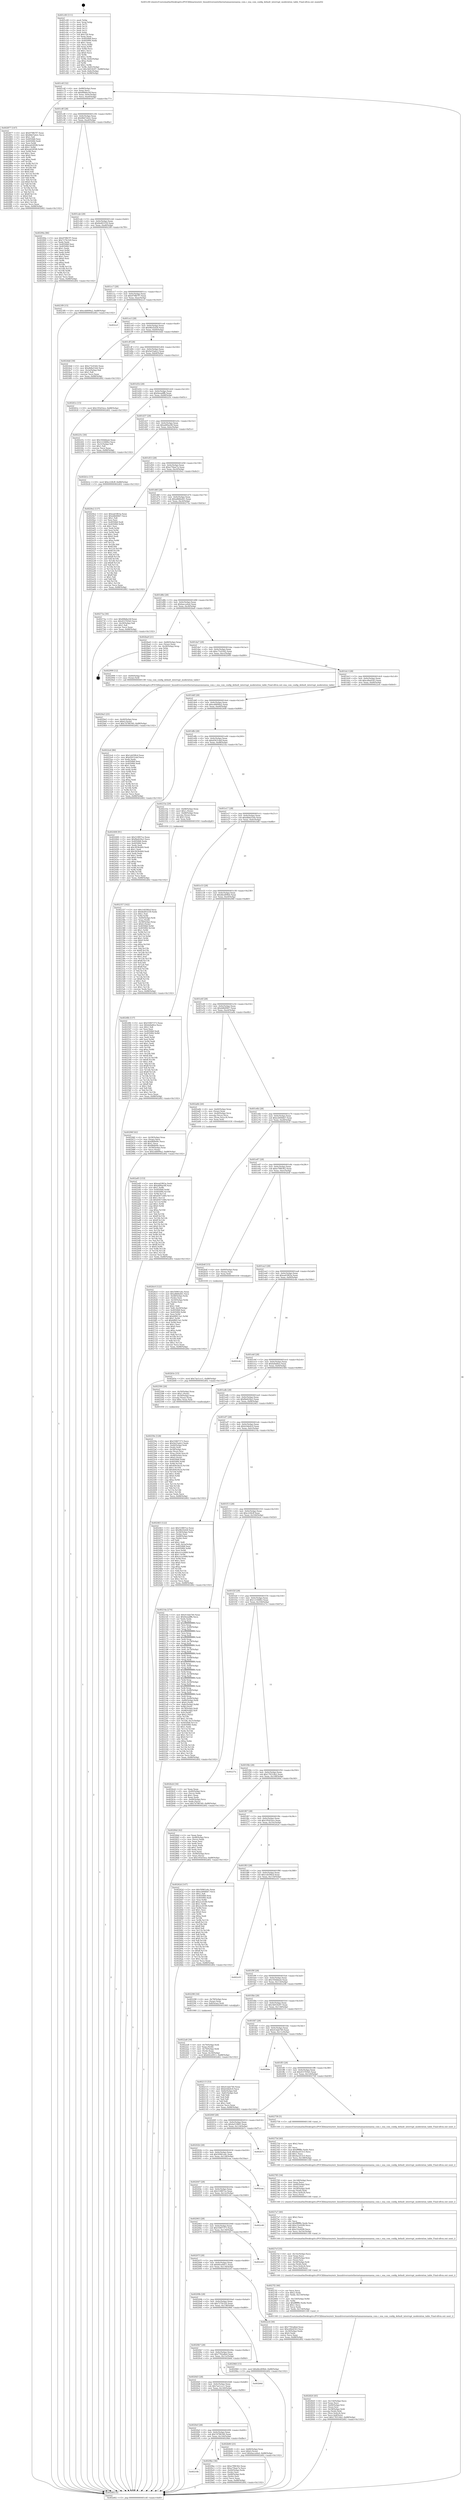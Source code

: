 digraph "0x401c00" {
  label = "0x401c00 (/mnt/c/Users/mathe/Desktop/tcc/POCII/binaries/extr_linuxdriversnetethernetamazonenaena_com.c_ena_com_config_default_interrupt_moderation_table_Final-ollvm.out::main(0))"
  labelloc = "t"
  node[shape=record]

  Entry [label="",width=0.3,height=0.3,shape=circle,fillcolor=black,style=filled]
  "0x401c6f" [label="{
     0x401c6f [32]\l
     | [instrs]\l
     &nbsp;&nbsp;0x401c6f \<+6\>: mov -0x88(%rbp),%eax\l
     &nbsp;&nbsp;0x401c75 \<+2\>: mov %eax,%ecx\l
     &nbsp;&nbsp;0x401c77 \<+6\>: sub $0x89b8a16f,%ecx\l
     &nbsp;&nbsp;0x401c7d \<+6\>: mov %eax,-0x9c(%rbp)\l
     &nbsp;&nbsp;0x401c83 \<+6\>: mov %ecx,-0xa0(%rbp)\l
     &nbsp;&nbsp;0x401c89 \<+6\>: je 0000000000402877 \<main+0xc77\>\l
  }"]
  "0x402877" [label="{
     0x402877 [147]\l
     | [instrs]\l
     &nbsp;&nbsp;0x402877 \<+5\>: mov $0x979fb7f7,%eax\l
     &nbsp;&nbsp;0x40287c \<+5\>: mov $0x8bb7eb2c,%ecx\l
     &nbsp;&nbsp;0x402881 \<+2\>: mov $0x1,%dl\l
     &nbsp;&nbsp;0x402883 \<+7\>: mov 0x4050b8,%esi\l
     &nbsp;&nbsp;0x40288a \<+7\>: mov 0x405084,%edi\l
     &nbsp;&nbsp;0x402891 \<+3\>: mov %esi,%r8d\l
     &nbsp;&nbsp;0x402894 \<+7\>: sub $0xea0285f8,%r8d\l
     &nbsp;&nbsp;0x40289b \<+4\>: sub $0x1,%r8d\l
     &nbsp;&nbsp;0x40289f \<+7\>: add $0xea0285f8,%r8d\l
     &nbsp;&nbsp;0x4028a6 \<+4\>: imul %r8d,%esi\l
     &nbsp;&nbsp;0x4028aa \<+3\>: and $0x1,%esi\l
     &nbsp;&nbsp;0x4028ad \<+3\>: cmp $0x0,%esi\l
     &nbsp;&nbsp;0x4028b0 \<+4\>: sete %r9b\l
     &nbsp;&nbsp;0x4028b4 \<+3\>: cmp $0xa,%edi\l
     &nbsp;&nbsp;0x4028b7 \<+4\>: setl %r10b\l
     &nbsp;&nbsp;0x4028bb \<+3\>: mov %r9b,%r11b\l
     &nbsp;&nbsp;0x4028be \<+4\>: xor $0xff,%r11b\l
     &nbsp;&nbsp;0x4028c2 \<+3\>: mov %r10b,%bl\l
     &nbsp;&nbsp;0x4028c5 \<+3\>: xor $0xff,%bl\l
     &nbsp;&nbsp;0x4028c8 \<+3\>: xor $0x0,%dl\l
     &nbsp;&nbsp;0x4028cb \<+3\>: mov %r11b,%r14b\l
     &nbsp;&nbsp;0x4028ce \<+4\>: and $0x0,%r14b\l
     &nbsp;&nbsp;0x4028d2 \<+3\>: and %dl,%r9b\l
     &nbsp;&nbsp;0x4028d5 \<+3\>: mov %bl,%r15b\l
     &nbsp;&nbsp;0x4028d8 \<+4\>: and $0x0,%r15b\l
     &nbsp;&nbsp;0x4028dc \<+3\>: and %dl,%r10b\l
     &nbsp;&nbsp;0x4028df \<+3\>: or %r9b,%r14b\l
     &nbsp;&nbsp;0x4028e2 \<+3\>: or %r10b,%r15b\l
     &nbsp;&nbsp;0x4028e5 \<+3\>: xor %r15b,%r14b\l
     &nbsp;&nbsp;0x4028e8 \<+3\>: or %bl,%r11b\l
     &nbsp;&nbsp;0x4028eb \<+4\>: xor $0xff,%r11b\l
     &nbsp;&nbsp;0x4028ef \<+3\>: or $0x0,%dl\l
     &nbsp;&nbsp;0x4028f2 \<+3\>: and %dl,%r11b\l
     &nbsp;&nbsp;0x4028f5 \<+3\>: or %r11b,%r14b\l
     &nbsp;&nbsp;0x4028f8 \<+4\>: test $0x1,%r14b\l
     &nbsp;&nbsp;0x4028fc \<+3\>: cmovne %ecx,%eax\l
     &nbsp;&nbsp;0x4028ff \<+6\>: mov %eax,-0x88(%rbp)\l
     &nbsp;&nbsp;0x402905 \<+5\>: jmp 0000000000402d02 \<main+0x1102\>\l
  }"]
  "0x401c8f" [label="{
     0x401c8f [28]\l
     | [instrs]\l
     &nbsp;&nbsp;0x401c8f \<+5\>: jmp 0000000000401c94 \<main+0x94\>\l
     &nbsp;&nbsp;0x401c94 \<+6\>: mov -0x9c(%rbp),%eax\l
     &nbsp;&nbsp;0x401c9a \<+5\>: sub $0x8bb7eb2c,%eax\l
     &nbsp;&nbsp;0x401c9f \<+6\>: mov %eax,-0xa4(%rbp)\l
     &nbsp;&nbsp;0x401ca5 \<+6\>: je 000000000040290a \<main+0xd0a\>\l
  }"]
  Exit [label="",width=0.3,height=0.3,shape=circle,fillcolor=black,style=filled,peripheries=2]
  "0x40290a" [label="{
     0x40290a [86]\l
     | [instrs]\l
     &nbsp;&nbsp;0x40290a \<+5\>: mov $0x979fb7f7,%eax\l
     &nbsp;&nbsp;0x40290f \<+5\>: mov $0x727fe320,%ecx\l
     &nbsp;&nbsp;0x402914 \<+2\>: xor %edx,%edx\l
     &nbsp;&nbsp;0x402916 \<+7\>: mov 0x4050b8,%esi\l
     &nbsp;&nbsp;0x40291d \<+7\>: mov 0x405084,%edi\l
     &nbsp;&nbsp;0x402924 \<+3\>: sub $0x1,%edx\l
     &nbsp;&nbsp;0x402927 \<+3\>: mov %esi,%r8d\l
     &nbsp;&nbsp;0x40292a \<+3\>: add %edx,%r8d\l
     &nbsp;&nbsp;0x40292d \<+4\>: imul %r8d,%esi\l
     &nbsp;&nbsp;0x402931 \<+3\>: and $0x1,%esi\l
     &nbsp;&nbsp;0x402934 \<+3\>: cmp $0x0,%esi\l
     &nbsp;&nbsp;0x402937 \<+4\>: sete %r9b\l
     &nbsp;&nbsp;0x40293b \<+3\>: cmp $0xa,%edi\l
     &nbsp;&nbsp;0x40293e \<+4\>: setl %r10b\l
     &nbsp;&nbsp;0x402942 \<+3\>: mov %r9b,%r11b\l
     &nbsp;&nbsp;0x402945 \<+3\>: and %r10b,%r11b\l
     &nbsp;&nbsp;0x402948 \<+3\>: xor %r10b,%r9b\l
     &nbsp;&nbsp;0x40294b \<+3\>: or %r9b,%r11b\l
     &nbsp;&nbsp;0x40294e \<+4\>: test $0x1,%r11b\l
     &nbsp;&nbsp;0x402952 \<+3\>: cmovne %ecx,%eax\l
     &nbsp;&nbsp;0x402955 \<+6\>: mov %eax,-0x88(%rbp)\l
     &nbsp;&nbsp;0x40295b \<+5\>: jmp 0000000000402d02 \<main+0x1102\>\l
  }"]
  "0x401cab" [label="{
     0x401cab [28]\l
     | [instrs]\l
     &nbsp;&nbsp;0x401cab \<+5\>: jmp 0000000000401cb0 \<main+0xb0\>\l
     &nbsp;&nbsp;0x401cb0 \<+6\>: mov -0x9c(%rbp),%eax\l
     &nbsp;&nbsp;0x401cb6 \<+5\>: sub $0x8ed03339,%eax\l
     &nbsp;&nbsp;0x401cbb \<+6\>: mov %eax,-0xa8(%rbp)\l
     &nbsp;&nbsp;0x401cc1 \<+6\>: je 00000000004023f9 \<main+0x7f9\>\l
  }"]
  "0x402b5e" [label="{
     0x402b5e [15]\l
     | [instrs]\l
     &nbsp;&nbsp;0x402b5e \<+10\>: movl $0x7ae1ccc1,-0x88(%rbp)\l
     &nbsp;&nbsp;0x402b68 \<+5\>: jmp 0000000000402d02 \<main+0x1102\>\l
  }"]
  "0x4023f9" [label="{
     0x4023f9 [15]\l
     | [instrs]\l
     &nbsp;&nbsp;0x4023f9 \<+10\>: movl $0xcdd699a2,-0x88(%rbp)\l
     &nbsp;&nbsp;0x402403 \<+5\>: jmp 0000000000402d02 \<main+0x1102\>\l
  }"]
  "0x401cc7" [label="{
     0x401cc7 [28]\l
     | [instrs]\l
     &nbsp;&nbsp;0x401cc7 \<+5\>: jmp 0000000000401ccc \<main+0xcc\>\l
     &nbsp;&nbsp;0x401ccc \<+6\>: mov -0x9c(%rbp),%eax\l
     &nbsp;&nbsp;0x401cd2 \<+5\>: sub $0x979fb7f7,%eax\l
     &nbsp;&nbsp;0x401cd7 \<+6\>: mov %eax,-0xac(%rbp)\l
     &nbsp;&nbsp;0x401cdd \<+6\>: je 0000000000402ccf \<main+0x10cf\>\l
  }"]
  "0x402a85" [label="{
     0x402a85 [153]\l
     | [instrs]\l
     &nbsp;&nbsp;0x402a85 \<+5\>: mov $0xea03f63a,%edx\l
     &nbsp;&nbsp;0x402a8a \<+5\>: mov $0xa6f0ac08,%esi\l
     &nbsp;&nbsp;0x402a8f \<+3\>: mov $0x1,%r8b\l
     &nbsp;&nbsp;0x402a92 \<+8\>: mov 0x4050b8,%r9d\l
     &nbsp;&nbsp;0x402a9a \<+8\>: mov 0x405084,%r10d\l
     &nbsp;&nbsp;0x402aa2 \<+3\>: mov %r9d,%r11d\l
     &nbsp;&nbsp;0x402aa5 \<+7\>: add $0xd5671d64,%r11d\l
     &nbsp;&nbsp;0x402aac \<+4\>: sub $0x1,%r11d\l
     &nbsp;&nbsp;0x402ab0 \<+7\>: sub $0xd5671d64,%r11d\l
     &nbsp;&nbsp;0x402ab7 \<+4\>: imul %r11d,%r9d\l
     &nbsp;&nbsp;0x402abb \<+4\>: and $0x1,%r9d\l
     &nbsp;&nbsp;0x402abf \<+4\>: cmp $0x0,%r9d\l
     &nbsp;&nbsp;0x402ac3 \<+3\>: sete %bl\l
     &nbsp;&nbsp;0x402ac6 \<+4\>: cmp $0xa,%r10d\l
     &nbsp;&nbsp;0x402aca \<+4\>: setl %r14b\l
     &nbsp;&nbsp;0x402ace \<+3\>: mov %bl,%r15b\l
     &nbsp;&nbsp;0x402ad1 \<+4\>: xor $0xff,%r15b\l
     &nbsp;&nbsp;0x402ad5 \<+3\>: mov %r14b,%r12b\l
     &nbsp;&nbsp;0x402ad8 \<+4\>: xor $0xff,%r12b\l
     &nbsp;&nbsp;0x402adc \<+4\>: xor $0x0,%r8b\l
     &nbsp;&nbsp;0x402ae0 \<+3\>: mov %r15b,%r13b\l
     &nbsp;&nbsp;0x402ae3 \<+4\>: and $0x0,%r13b\l
     &nbsp;&nbsp;0x402ae7 \<+3\>: and %r8b,%bl\l
     &nbsp;&nbsp;0x402aea \<+3\>: mov %r12b,%al\l
     &nbsp;&nbsp;0x402aed \<+2\>: and $0x0,%al\l
     &nbsp;&nbsp;0x402aef \<+3\>: and %r8b,%r14b\l
     &nbsp;&nbsp;0x402af2 \<+3\>: or %bl,%r13b\l
     &nbsp;&nbsp;0x402af5 \<+3\>: or %r14b,%al\l
     &nbsp;&nbsp;0x402af8 \<+3\>: xor %al,%r13b\l
     &nbsp;&nbsp;0x402afb \<+3\>: or %r12b,%r15b\l
     &nbsp;&nbsp;0x402afe \<+4\>: xor $0xff,%r15b\l
     &nbsp;&nbsp;0x402b02 \<+4\>: or $0x0,%r8b\l
     &nbsp;&nbsp;0x402b06 \<+3\>: and %r8b,%r15b\l
     &nbsp;&nbsp;0x402b09 \<+3\>: or %r15b,%r13b\l
     &nbsp;&nbsp;0x402b0c \<+4\>: test $0x1,%r13b\l
     &nbsp;&nbsp;0x402b10 \<+3\>: cmovne %esi,%edx\l
     &nbsp;&nbsp;0x402b13 \<+6\>: mov %edx,-0x88(%rbp)\l
     &nbsp;&nbsp;0x402b19 \<+5\>: jmp 0000000000402d02 \<main+0x1102\>\l
  }"]
  "0x402ccf" [label="{
     0x402ccf\l
  }", style=dashed]
  "0x401ce3" [label="{
     0x401ce3 [28]\l
     | [instrs]\l
     &nbsp;&nbsp;0x401ce3 \<+5\>: jmp 0000000000401ce8 \<main+0xe8\>\l
     &nbsp;&nbsp;0x401ce8 \<+6\>: mov -0x9c(%rbp),%eax\l
     &nbsp;&nbsp;0x401cee \<+5\>: sub $0x98cf2d28,%eax\l
     &nbsp;&nbsp;0x401cf3 \<+6\>: mov %eax,-0xb0(%rbp)\l
     &nbsp;&nbsp;0x401cf9 \<+6\>: je 00000000004024dd \<main+0x8dd\>\l
  }"]
  "0x40210b" [label="{
     0x40210b\l
  }", style=dashed]
  "0x4024dd" [label="{
     0x4024dd [30]\l
     | [instrs]\l
     &nbsp;&nbsp;0x4024dd \<+5\>: mov $0xc73c03d2,%eax\l
     &nbsp;&nbsp;0x4024e2 \<+5\>: mov $0xdb8a53eb,%ecx\l
     &nbsp;&nbsp;0x4024e7 \<+3\>: mov -0x2a(%rbp),%dl\l
     &nbsp;&nbsp;0x4024ea \<+3\>: test $0x1,%dl\l
     &nbsp;&nbsp;0x4024ed \<+3\>: cmovne %ecx,%eax\l
     &nbsp;&nbsp;0x4024f0 \<+6\>: mov %eax,-0x88(%rbp)\l
     &nbsp;&nbsp;0x4024f6 \<+5\>: jmp 0000000000402d02 \<main+0x1102\>\l
  }"]
  "0x401cff" [label="{
     0x401cff [28]\l
     | [instrs]\l
     &nbsp;&nbsp;0x401cff \<+5\>: jmp 0000000000401d04 \<main+0x104\>\l
     &nbsp;&nbsp;0x401d04 \<+6\>: mov -0x9c(%rbp),%eax\l
     &nbsp;&nbsp;0x401d0a \<+5\>: sub $0x9a55adc2,%eax\l
     &nbsp;&nbsp;0x401d0f \<+6\>: mov %eax,-0xb4(%rbp)\l
     &nbsp;&nbsp;0x401d15 \<+6\>: je 000000000040261e \<main+0xa1e\>\l
  }"]
  "0x4029be" [label="{
     0x4029be [36]\l
     | [instrs]\l
     &nbsp;&nbsp;0x4029be \<+5\>: mov $0xe7f96362,%eax\l
     &nbsp;&nbsp;0x4029c3 \<+5\>: mov $0xa75bae7a,%ecx\l
     &nbsp;&nbsp;0x4029c8 \<+4\>: mov -0x40(%rbp),%rdx\l
     &nbsp;&nbsp;0x4029cc \<+2\>: mov (%rdx),%esi\l
     &nbsp;&nbsp;0x4029ce \<+4\>: mov -0x68(%rbp),%rdx\l
     &nbsp;&nbsp;0x4029d2 \<+2\>: cmp (%rdx),%esi\l
     &nbsp;&nbsp;0x4029d4 \<+3\>: cmovl %ecx,%eax\l
     &nbsp;&nbsp;0x4029d7 \<+6\>: mov %eax,-0x88(%rbp)\l
     &nbsp;&nbsp;0x4029dd \<+5\>: jmp 0000000000402d02 \<main+0x1102\>\l
  }"]
  "0x40261e" [label="{
     0x40261e [15]\l
     | [instrs]\l
     &nbsp;&nbsp;0x40261e \<+10\>: movl $0x195d1bce,-0x88(%rbp)\l
     &nbsp;&nbsp;0x402628 \<+5\>: jmp 0000000000402d02 \<main+0x1102\>\l
  }"]
  "0x401d1b" [label="{
     0x401d1b [28]\l
     | [instrs]\l
     &nbsp;&nbsp;0x401d1b \<+5\>: jmp 0000000000401d20 \<main+0x120\>\l
     &nbsp;&nbsp;0x401d20 \<+6\>: mov -0x9c(%rbp),%eax\l
     &nbsp;&nbsp;0x401d26 \<+5\>: sub $0x9eeadffb,%eax\l
     &nbsp;&nbsp;0x401d2b \<+6\>: mov %eax,-0xb8(%rbp)\l
     &nbsp;&nbsp;0x401d31 \<+6\>: je 000000000040225c \<main+0x65c\>\l
  }"]
  "0x4020ef" [label="{
     0x4020ef [28]\l
     | [instrs]\l
     &nbsp;&nbsp;0x4020ef \<+5\>: jmp 00000000004020f4 \<main+0x4f4\>\l
     &nbsp;&nbsp;0x4020f4 \<+6\>: mov -0x9c(%rbp),%eax\l
     &nbsp;&nbsp;0x4020fa \<+5\>: sub $0x7d786340,%eax\l
     &nbsp;&nbsp;0x4020ff \<+6\>: mov %eax,-0x144(%rbp)\l
     &nbsp;&nbsp;0x402105 \<+6\>: je 00000000004029be \<main+0xdbe\>\l
  }"]
  "0x40225c" [label="{
     0x40225c [30]\l
     | [instrs]\l
     &nbsp;&nbsp;0x40225c \<+5\>: mov $0x350ddea4,%eax\l
     &nbsp;&nbsp;0x402261 \<+5\>: mov $0x12166fb2,%ecx\l
     &nbsp;&nbsp;0x402266 \<+3\>: mov -0x31(%rbp),%dl\l
     &nbsp;&nbsp;0x402269 \<+3\>: test $0x1,%dl\l
     &nbsp;&nbsp;0x40226c \<+3\>: cmovne %ecx,%eax\l
     &nbsp;&nbsp;0x40226f \<+6\>: mov %eax,-0x88(%rbp)\l
     &nbsp;&nbsp;0x402275 \<+5\>: jmp 0000000000402d02 \<main+0x1102\>\l
  }"]
  "0x401d37" [label="{
     0x401d37 [28]\l
     | [instrs]\l
     &nbsp;&nbsp;0x401d37 \<+5\>: jmp 0000000000401d3c \<main+0x13c\>\l
     &nbsp;&nbsp;0x401d3c \<+6\>: mov -0x9c(%rbp),%eax\l
     &nbsp;&nbsp;0x401d42 \<+5\>: sub $0xa6f0ac08,%eax\l
     &nbsp;&nbsp;0x401d47 \<+6\>: mov %eax,-0xbc(%rbp)\l
     &nbsp;&nbsp;0x401d4d \<+6\>: je 0000000000402b1e \<main+0xf1e\>\l
  }"]
  "0x402b90" [label="{
     0x402b90 [25]\l
     | [instrs]\l
     &nbsp;&nbsp;0x402b90 \<+4\>: mov -0x80(%rbp),%rax\l
     &nbsp;&nbsp;0x402b94 \<+6\>: movl $0x0,(%rax)\l
     &nbsp;&nbsp;0x402b9a \<+10\>: movl $0xbacca4a4,-0x88(%rbp)\l
     &nbsp;&nbsp;0x402ba4 \<+5\>: jmp 0000000000402d02 \<main+0x1102\>\l
  }"]
  "0x402b1e" [label="{
     0x402b1e [15]\l
     | [instrs]\l
     &nbsp;&nbsp;0x402b1e \<+10\>: movl $0xc228cff,-0x88(%rbp)\l
     &nbsp;&nbsp;0x402b28 \<+5\>: jmp 0000000000402d02 \<main+0x1102\>\l
  }"]
  "0x401d53" [label="{
     0x401d53 [28]\l
     | [instrs]\l
     &nbsp;&nbsp;0x401d53 \<+5\>: jmp 0000000000401d58 \<main+0x158\>\l
     &nbsp;&nbsp;0x401d58 \<+6\>: mov -0x9c(%rbp),%eax\l
     &nbsp;&nbsp;0x401d5e \<+5\>: sub $0xa75bae7a,%eax\l
     &nbsp;&nbsp;0x401d63 \<+6\>: mov %eax,-0xc0(%rbp)\l
     &nbsp;&nbsp;0x401d69 \<+6\>: je 00000000004029e2 \<main+0xde2\>\l
  }"]
  "0x4020d3" [label="{
     0x4020d3 [28]\l
     | [instrs]\l
     &nbsp;&nbsp;0x4020d3 \<+5\>: jmp 00000000004020d8 \<main+0x4d8\>\l
     &nbsp;&nbsp;0x4020d8 \<+6\>: mov -0x9c(%rbp),%eax\l
     &nbsp;&nbsp;0x4020de \<+5\>: sub $0x7ae1ccc1,%eax\l
     &nbsp;&nbsp;0x4020e3 \<+6\>: mov %eax,-0x140(%rbp)\l
     &nbsp;&nbsp;0x4020e9 \<+6\>: je 0000000000402b90 \<main+0xf90\>\l
  }"]
  "0x4029e2" [label="{
     0x4029e2 [137]\l
     | [instrs]\l
     &nbsp;&nbsp;0x4029e2 \<+5\>: mov $0xea03f63a,%eax\l
     &nbsp;&nbsp;0x4029e7 \<+5\>: mov $0xddb0f467,%ecx\l
     &nbsp;&nbsp;0x4029ec \<+2\>: mov $0x1,%dl\l
     &nbsp;&nbsp;0x4029ee \<+2\>: xor %esi,%esi\l
     &nbsp;&nbsp;0x4029f0 \<+7\>: mov 0x4050b8,%edi\l
     &nbsp;&nbsp;0x4029f7 \<+8\>: mov 0x405084,%r8d\l
     &nbsp;&nbsp;0x4029ff \<+3\>: sub $0x1,%esi\l
     &nbsp;&nbsp;0x402a02 \<+3\>: mov %edi,%r9d\l
     &nbsp;&nbsp;0x402a05 \<+3\>: add %esi,%r9d\l
     &nbsp;&nbsp;0x402a08 \<+4\>: imul %r9d,%edi\l
     &nbsp;&nbsp;0x402a0c \<+3\>: and $0x1,%edi\l
     &nbsp;&nbsp;0x402a0f \<+3\>: cmp $0x0,%edi\l
     &nbsp;&nbsp;0x402a12 \<+4\>: sete %r10b\l
     &nbsp;&nbsp;0x402a16 \<+4\>: cmp $0xa,%r8d\l
     &nbsp;&nbsp;0x402a1a \<+4\>: setl %r11b\l
     &nbsp;&nbsp;0x402a1e \<+3\>: mov %r10b,%bl\l
     &nbsp;&nbsp;0x402a21 \<+3\>: xor $0xff,%bl\l
     &nbsp;&nbsp;0x402a24 \<+3\>: mov %r11b,%r14b\l
     &nbsp;&nbsp;0x402a27 \<+4\>: xor $0xff,%r14b\l
     &nbsp;&nbsp;0x402a2b \<+3\>: xor $0x1,%dl\l
     &nbsp;&nbsp;0x402a2e \<+3\>: mov %bl,%r15b\l
     &nbsp;&nbsp;0x402a31 \<+4\>: and $0xff,%r15b\l
     &nbsp;&nbsp;0x402a35 \<+3\>: and %dl,%r10b\l
     &nbsp;&nbsp;0x402a38 \<+3\>: mov %r14b,%r12b\l
     &nbsp;&nbsp;0x402a3b \<+4\>: and $0xff,%r12b\l
     &nbsp;&nbsp;0x402a3f \<+3\>: and %dl,%r11b\l
     &nbsp;&nbsp;0x402a42 \<+3\>: or %r10b,%r15b\l
     &nbsp;&nbsp;0x402a45 \<+3\>: or %r11b,%r12b\l
     &nbsp;&nbsp;0x402a48 \<+3\>: xor %r12b,%r15b\l
     &nbsp;&nbsp;0x402a4b \<+3\>: or %r14b,%bl\l
     &nbsp;&nbsp;0x402a4e \<+3\>: xor $0xff,%bl\l
     &nbsp;&nbsp;0x402a51 \<+3\>: or $0x1,%dl\l
     &nbsp;&nbsp;0x402a54 \<+2\>: and %dl,%bl\l
     &nbsp;&nbsp;0x402a56 \<+3\>: or %bl,%r15b\l
     &nbsp;&nbsp;0x402a59 \<+4\>: test $0x1,%r15b\l
     &nbsp;&nbsp;0x402a5d \<+3\>: cmovne %ecx,%eax\l
     &nbsp;&nbsp;0x402a60 \<+6\>: mov %eax,-0x88(%rbp)\l
     &nbsp;&nbsp;0x402a66 \<+5\>: jmp 0000000000402d02 \<main+0x1102\>\l
  }"]
  "0x401d6f" [label="{
     0x401d6f [28]\l
     | [instrs]\l
     &nbsp;&nbsp;0x401d6f \<+5\>: jmp 0000000000401d74 \<main+0x174\>\l
     &nbsp;&nbsp;0x401d74 \<+6\>: mov -0x9c(%rbp),%eax\l
     &nbsp;&nbsp;0x401d7a \<+5\>: sub $0xa8b8ed41,%eax\l
     &nbsp;&nbsp;0x401d7f \<+6\>: mov %eax,-0xc4(%rbp)\l
     &nbsp;&nbsp;0x401d85 \<+6\>: je 000000000040273a \<main+0xb3a\>\l
  }"]
  "0x402b6d" [label="{
     0x402b6d\l
  }", style=dashed]
  "0x40273a" [label="{
     0x40273a [30]\l
     | [instrs]\l
     &nbsp;&nbsp;0x40273a \<+5\>: mov $0x89b8a16f,%eax\l
     &nbsp;&nbsp;0x40273f \<+5\>: mov $0x453765b5,%ecx\l
     &nbsp;&nbsp;0x402744 \<+3\>: mov -0x29(%rbp),%dl\l
     &nbsp;&nbsp;0x402747 \<+3\>: test $0x1,%dl\l
     &nbsp;&nbsp;0x40274a \<+3\>: cmovne %ecx,%eax\l
     &nbsp;&nbsp;0x40274d \<+6\>: mov %eax,-0x88(%rbp)\l
     &nbsp;&nbsp;0x402753 \<+5\>: jmp 0000000000402d02 \<main+0x1102\>\l
  }"]
  "0x401d8b" [label="{
     0x401d8b [28]\l
     | [instrs]\l
     &nbsp;&nbsp;0x401d8b \<+5\>: jmp 0000000000401d90 \<main+0x190\>\l
     &nbsp;&nbsp;0x401d90 \<+6\>: mov -0x9c(%rbp),%eax\l
     &nbsp;&nbsp;0x401d96 \<+5\>: sub $0xbacca4a4,%eax\l
     &nbsp;&nbsp;0x401d9b \<+6\>: mov %eax,-0xc8(%rbp)\l
     &nbsp;&nbsp;0x401da1 \<+6\>: je 0000000000402ba9 \<main+0xfa9\>\l
  }"]
  "0x4029a5" [label="{
     0x4029a5 [25]\l
     | [instrs]\l
     &nbsp;&nbsp;0x4029a5 \<+4\>: mov -0x40(%rbp),%rax\l
     &nbsp;&nbsp;0x4029a9 \<+6\>: movl $0x0,(%rax)\l
     &nbsp;&nbsp;0x4029af \<+10\>: movl $0x7d786340,-0x88(%rbp)\l
     &nbsp;&nbsp;0x4029b9 \<+5\>: jmp 0000000000402d02 \<main+0x1102\>\l
  }"]
  "0x402ba9" [label="{
     0x402ba9 [21]\l
     | [instrs]\l
     &nbsp;&nbsp;0x402ba9 \<+4\>: mov -0x80(%rbp),%rax\l
     &nbsp;&nbsp;0x402bad \<+2\>: mov (%rax),%eax\l
     &nbsp;&nbsp;0x402baf \<+4\>: lea -0x28(%rbp),%rsp\l
     &nbsp;&nbsp;0x402bb3 \<+1\>: pop %rbx\l
     &nbsp;&nbsp;0x402bb4 \<+2\>: pop %r12\l
     &nbsp;&nbsp;0x402bb6 \<+2\>: pop %r13\l
     &nbsp;&nbsp;0x402bb8 \<+2\>: pop %r14\l
     &nbsp;&nbsp;0x402bba \<+2\>: pop %r15\l
     &nbsp;&nbsp;0x402bbc \<+1\>: pop %rbp\l
     &nbsp;&nbsp;0x402bbd \<+1\>: ret\l
  }"]
  "0x401da7" [label="{
     0x401da7 [28]\l
     | [instrs]\l
     &nbsp;&nbsp;0x401da7 \<+5\>: jmp 0000000000401dac \<main+0x1ac\>\l
     &nbsp;&nbsp;0x401dac \<+6\>: mov -0x9c(%rbp),%eax\l
     &nbsp;&nbsp;0x401db2 \<+5\>: sub $0xc73c03d2,%eax\l
     &nbsp;&nbsp;0x401db7 \<+6\>: mov %eax,-0xcc(%rbp)\l
     &nbsp;&nbsp;0x401dbd \<+6\>: je 0000000000402999 \<main+0xd99\>\l
  }"]
  "0x4020b7" [label="{
     0x4020b7 [28]\l
     | [instrs]\l
     &nbsp;&nbsp;0x4020b7 \<+5\>: jmp 00000000004020bc \<main+0x4bc\>\l
     &nbsp;&nbsp;0x4020bc \<+6\>: mov -0x9c(%rbp),%eax\l
     &nbsp;&nbsp;0x4020c2 \<+5\>: sub $0x7782a8ed,%eax\l
     &nbsp;&nbsp;0x4020c7 \<+6\>: mov %eax,-0x13c(%rbp)\l
     &nbsp;&nbsp;0x4020cd \<+6\>: je 0000000000402b6d \<main+0xf6d\>\l
  }"]
  "0x402999" [label="{
     0x402999 [12]\l
     | [instrs]\l
     &nbsp;&nbsp;0x402999 \<+4\>: mov -0x60(%rbp),%rax\l
     &nbsp;&nbsp;0x40299d \<+3\>: mov (%rax),%rdi\l
     &nbsp;&nbsp;0x4029a0 \<+5\>: call 00000000004013f0 \<ena_com_config_default_interrupt_moderation_table\>\l
     | [calls]\l
     &nbsp;&nbsp;0x4013f0 \{1\} (/mnt/c/Users/mathe/Desktop/tcc/POCII/binaries/extr_linuxdriversnetethernetamazonenaena_com.c_ena_com_config_default_interrupt_moderation_table_Final-ollvm.out::ena_com_config_default_interrupt_moderation_table)\l
  }"]
  "0x401dc3" [label="{
     0x401dc3 [28]\l
     | [instrs]\l
     &nbsp;&nbsp;0x401dc3 \<+5\>: jmp 0000000000401dc8 \<main+0x1c8\>\l
     &nbsp;&nbsp;0x401dc8 \<+6\>: mov -0x9c(%rbp),%eax\l
     &nbsp;&nbsp;0x401dce \<+5\>: sub $0xcd4ed343,%eax\l
     &nbsp;&nbsp;0x401dd3 \<+6\>: mov %eax,-0xd0(%rbp)\l
     &nbsp;&nbsp;0x401dd9 \<+6\>: je 00000000004022e4 \<main+0x6e4\>\l
  }"]
  "0x402960" [label="{
     0x402960 [15]\l
     | [instrs]\l
     &nbsp;&nbsp;0x402960 \<+10\>: movl $0xdbcd09b4,-0x88(%rbp)\l
     &nbsp;&nbsp;0x40296a \<+5\>: jmp 0000000000402d02 \<main+0x1102\>\l
  }"]
  "0x4022e4" [label="{
     0x4022e4 [86]\l
     | [instrs]\l
     &nbsp;&nbsp;0x4022e4 \<+5\>: mov $0x1eb59fcd,%eax\l
     &nbsp;&nbsp;0x4022e9 \<+5\>: mov $0xd5631def,%ecx\l
     &nbsp;&nbsp;0x4022ee \<+2\>: xor %edx,%edx\l
     &nbsp;&nbsp;0x4022f0 \<+7\>: mov 0x4050b8,%esi\l
     &nbsp;&nbsp;0x4022f7 \<+7\>: mov 0x405084,%edi\l
     &nbsp;&nbsp;0x4022fe \<+3\>: sub $0x1,%edx\l
     &nbsp;&nbsp;0x402301 \<+3\>: mov %esi,%r8d\l
     &nbsp;&nbsp;0x402304 \<+3\>: add %edx,%r8d\l
     &nbsp;&nbsp;0x402307 \<+4\>: imul %r8d,%esi\l
     &nbsp;&nbsp;0x40230b \<+3\>: and $0x1,%esi\l
     &nbsp;&nbsp;0x40230e \<+3\>: cmp $0x0,%esi\l
     &nbsp;&nbsp;0x402311 \<+4\>: sete %r9b\l
     &nbsp;&nbsp;0x402315 \<+3\>: cmp $0xa,%edi\l
     &nbsp;&nbsp;0x402318 \<+4\>: setl %r10b\l
     &nbsp;&nbsp;0x40231c \<+3\>: mov %r9b,%r11b\l
     &nbsp;&nbsp;0x40231f \<+3\>: and %r10b,%r11b\l
     &nbsp;&nbsp;0x402322 \<+3\>: xor %r10b,%r9b\l
     &nbsp;&nbsp;0x402325 \<+3\>: or %r9b,%r11b\l
     &nbsp;&nbsp;0x402328 \<+4\>: test $0x1,%r11b\l
     &nbsp;&nbsp;0x40232c \<+3\>: cmovne %ecx,%eax\l
     &nbsp;&nbsp;0x40232f \<+6\>: mov %eax,-0x88(%rbp)\l
     &nbsp;&nbsp;0x402335 \<+5\>: jmp 0000000000402d02 \<main+0x1102\>\l
  }"]
  "0x401ddf" [label="{
     0x401ddf [28]\l
     | [instrs]\l
     &nbsp;&nbsp;0x401ddf \<+5\>: jmp 0000000000401de4 \<main+0x1e4\>\l
     &nbsp;&nbsp;0x401de4 \<+6\>: mov -0x9c(%rbp),%eax\l
     &nbsp;&nbsp;0x401dea \<+5\>: sub $0xcdd699a2,%eax\l
     &nbsp;&nbsp;0x401def \<+6\>: mov %eax,-0xd4(%rbp)\l
     &nbsp;&nbsp;0x401df5 \<+6\>: je 0000000000402408 \<main+0x808\>\l
  }"]
  "0x402820" [label="{
     0x402820 [45]\l
     | [instrs]\l
     &nbsp;&nbsp;0x402820 \<+6\>: mov -0x154(%rbp),%ecx\l
     &nbsp;&nbsp;0x402826 \<+3\>: imul %eax,%ecx\l
     &nbsp;&nbsp;0x402829 \<+4\>: mov -0x60(%rbp),%rsi\l
     &nbsp;&nbsp;0x40282d \<+3\>: mov (%rsi),%rsi\l
     &nbsp;&nbsp;0x402830 \<+4\>: mov -0x58(%rbp),%rdi\l
     &nbsp;&nbsp;0x402834 \<+3\>: movslq (%rdi),%rdi\l
     &nbsp;&nbsp;0x402837 \<+4\>: mov (%rsi,%rdi,8),%rsi\l
     &nbsp;&nbsp;0x40283b \<+3\>: mov %ecx,0x8(%rsi)\l
     &nbsp;&nbsp;0x40283e \<+10\>: movl $0x178314b2,-0x88(%rbp)\l
     &nbsp;&nbsp;0x402848 \<+5\>: jmp 0000000000402d02 \<main+0x1102\>\l
  }"]
  "0x402408" [label="{
     0x402408 [91]\l
     | [instrs]\l
     &nbsp;&nbsp;0x402408 \<+5\>: mov $0x518f07ce,%eax\l
     &nbsp;&nbsp;0x40240d \<+5\>: mov $0xfbe629a3,%ecx\l
     &nbsp;&nbsp;0x402412 \<+7\>: mov 0x4050b8,%edx\l
     &nbsp;&nbsp;0x402419 \<+7\>: mov 0x405084,%esi\l
     &nbsp;&nbsp;0x402420 \<+2\>: mov %edx,%edi\l
     &nbsp;&nbsp;0x402422 \<+6\>: sub $0x383fe469,%edi\l
     &nbsp;&nbsp;0x402428 \<+3\>: sub $0x1,%edi\l
     &nbsp;&nbsp;0x40242b \<+6\>: add $0x383fe469,%edi\l
     &nbsp;&nbsp;0x402431 \<+3\>: imul %edi,%edx\l
     &nbsp;&nbsp;0x402434 \<+3\>: and $0x1,%edx\l
     &nbsp;&nbsp;0x402437 \<+3\>: cmp $0x0,%edx\l
     &nbsp;&nbsp;0x40243a \<+4\>: sete %r8b\l
     &nbsp;&nbsp;0x40243e \<+3\>: cmp $0xa,%esi\l
     &nbsp;&nbsp;0x402441 \<+4\>: setl %r9b\l
     &nbsp;&nbsp;0x402445 \<+3\>: mov %r8b,%r10b\l
     &nbsp;&nbsp;0x402448 \<+3\>: and %r9b,%r10b\l
     &nbsp;&nbsp;0x40244b \<+3\>: xor %r9b,%r8b\l
     &nbsp;&nbsp;0x40244e \<+3\>: or %r8b,%r10b\l
     &nbsp;&nbsp;0x402451 \<+4\>: test $0x1,%r10b\l
     &nbsp;&nbsp;0x402455 \<+3\>: cmovne %ecx,%eax\l
     &nbsp;&nbsp;0x402458 \<+6\>: mov %eax,-0x88(%rbp)\l
     &nbsp;&nbsp;0x40245e \<+5\>: jmp 0000000000402d02 \<main+0x1102\>\l
  }"]
  "0x401dfb" [label="{
     0x401dfb [28]\l
     | [instrs]\l
     &nbsp;&nbsp;0x401dfb \<+5\>: jmp 0000000000401e00 \<main+0x200\>\l
     &nbsp;&nbsp;0x401e00 \<+6\>: mov -0x9c(%rbp),%eax\l
     &nbsp;&nbsp;0x401e06 \<+5\>: sub $0xd5631def,%eax\l
     &nbsp;&nbsp;0x401e0b \<+6\>: mov %eax,-0xd8(%rbp)\l
     &nbsp;&nbsp;0x401e11 \<+6\>: je 000000000040233a \<main+0x73a\>\l
  }"]
  "0x4027f2" [label="{
     0x4027f2 [46]\l
     | [instrs]\l
     &nbsp;&nbsp;0x4027f2 \<+2\>: xor %ecx,%ecx\l
     &nbsp;&nbsp;0x4027f4 \<+5\>: mov $0x2,%edx\l
     &nbsp;&nbsp;0x4027f9 \<+6\>: mov %edx,-0x150(%rbp)\l
     &nbsp;&nbsp;0x4027ff \<+1\>: cltd\l
     &nbsp;&nbsp;0x402800 \<+7\>: mov -0x150(%rbp),%r8d\l
     &nbsp;&nbsp;0x402807 \<+3\>: idiv %r8d\l
     &nbsp;&nbsp;0x40280a \<+6\>: imul $0xfffffffe,%edx,%edx\l
     &nbsp;&nbsp;0x402810 \<+3\>: sub $0x1,%ecx\l
     &nbsp;&nbsp;0x402813 \<+2\>: sub %ecx,%edx\l
     &nbsp;&nbsp;0x402815 \<+6\>: mov %edx,-0x154(%rbp)\l
     &nbsp;&nbsp;0x40281b \<+5\>: call 0000000000401160 \<next_i\>\l
     | [calls]\l
     &nbsp;&nbsp;0x401160 \{1\} (/mnt/c/Users/mathe/Desktop/tcc/POCII/binaries/extr_linuxdriversnetethernetamazonenaena_com.c_ena_com_config_default_interrupt_moderation_table_Final-ollvm.out::next_i)\l
  }"]
  "0x40233a" [label="{
     0x40233a [29]\l
     | [instrs]\l
     &nbsp;&nbsp;0x40233a \<+4\>: mov -0x68(%rbp),%rax\l
     &nbsp;&nbsp;0x40233e \<+6\>: movl $0x1,(%rax)\l
     &nbsp;&nbsp;0x402344 \<+4\>: mov -0x68(%rbp),%rax\l
     &nbsp;&nbsp;0x402348 \<+3\>: movslq (%rax),%rax\l
     &nbsp;&nbsp;0x40234b \<+4\>: shl $0x3,%rax\l
     &nbsp;&nbsp;0x40234f \<+3\>: mov %rax,%rdi\l
     &nbsp;&nbsp;0x402352 \<+5\>: call 0000000000401050 \<malloc@plt\>\l
     | [calls]\l
     &nbsp;&nbsp;0x401050 \{1\} (unknown)\l
  }"]
  "0x401e17" [label="{
     0x401e17 [28]\l
     | [instrs]\l
     &nbsp;&nbsp;0x401e17 \<+5\>: jmp 0000000000401e1c \<main+0x21c\>\l
     &nbsp;&nbsp;0x401e1c \<+6\>: mov -0x9c(%rbp),%eax\l
     &nbsp;&nbsp;0x401e22 \<+5\>: sub $0xdb8a53eb,%eax\l
     &nbsp;&nbsp;0x401e27 \<+6\>: mov %eax,-0xdc(%rbp)\l
     &nbsp;&nbsp;0x401e2d \<+6\>: je 00000000004024fb \<main+0x8fb\>\l
  }"]
  "0x4027cf" [label="{
     0x4027cf [35]\l
     | [instrs]\l
     &nbsp;&nbsp;0x4027cf \<+6\>: mov -0x14c(%rbp),%ecx\l
     &nbsp;&nbsp;0x4027d5 \<+3\>: imul %eax,%ecx\l
     &nbsp;&nbsp;0x4027d8 \<+4\>: mov -0x60(%rbp),%rsi\l
     &nbsp;&nbsp;0x4027dc \<+3\>: mov (%rsi),%rsi\l
     &nbsp;&nbsp;0x4027df \<+4\>: mov -0x58(%rbp),%rdi\l
     &nbsp;&nbsp;0x4027e3 \<+3\>: movslq (%rdi),%rdi\l
     &nbsp;&nbsp;0x4027e6 \<+4\>: mov (%rsi,%rdi,8),%rsi\l
     &nbsp;&nbsp;0x4027ea \<+3\>: mov %ecx,0x4(%rsi)\l
     &nbsp;&nbsp;0x4027ed \<+5\>: call 0000000000401160 \<next_i\>\l
     | [calls]\l
     &nbsp;&nbsp;0x401160 \{1\} (/mnt/c/Users/mathe/Desktop/tcc/POCII/binaries/extr_linuxdriversnetethernetamazonenaena_com.c_ena_com_config_default_interrupt_moderation_table_Final-ollvm.out::next_i)\l
  }"]
  "0x4024fb" [label="{
     0x4024fb [137]\l
     | [instrs]\l
     &nbsp;&nbsp;0x4024fb \<+5\>: mov $0x55807373,%eax\l
     &nbsp;&nbsp;0x402500 \<+5\>: mov $0xfa9a6fce,%ecx\l
     &nbsp;&nbsp;0x402505 \<+2\>: mov $0x1,%dl\l
     &nbsp;&nbsp;0x402507 \<+2\>: xor %esi,%esi\l
     &nbsp;&nbsp;0x402509 \<+7\>: mov 0x4050b8,%edi\l
     &nbsp;&nbsp;0x402510 \<+8\>: mov 0x405084,%r8d\l
     &nbsp;&nbsp;0x402518 \<+3\>: sub $0x1,%esi\l
     &nbsp;&nbsp;0x40251b \<+3\>: mov %edi,%r9d\l
     &nbsp;&nbsp;0x40251e \<+3\>: add %esi,%r9d\l
     &nbsp;&nbsp;0x402521 \<+4\>: imul %r9d,%edi\l
     &nbsp;&nbsp;0x402525 \<+3\>: and $0x1,%edi\l
     &nbsp;&nbsp;0x402528 \<+3\>: cmp $0x0,%edi\l
     &nbsp;&nbsp;0x40252b \<+4\>: sete %r10b\l
     &nbsp;&nbsp;0x40252f \<+4\>: cmp $0xa,%r8d\l
     &nbsp;&nbsp;0x402533 \<+4\>: setl %r11b\l
     &nbsp;&nbsp;0x402537 \<+3\>: mov %r10b,%bl\l
     &nbsp;&nbsp;0x40253a \<+3\>: xor $0xff,%bl\l
     &nbsp;&nbsp;0x40253d \<+3\>: mov %r11b,%r14b\l
     &nbsp;&nbsp;0x402540 \<+4\>: xor $0xff,%r14b\l
     &nbsp;&nbsp;0x402544 \<+3\>: xor $0x1,%dl\l
     &nbsp;&nbsp;0x402547 \<+3\>: mov %bl,%r15b\l
     &nbsp;&nbsp;0x40254a \<+4\>: and $0xff,%r15b\l
     &nbsp;&nbsp;0x40254e \<+3\>: and %dl,%r10b\l
     &nbsp;&nbsp;0x402551 \<+3\>: mov %r14b,%r12b\l
     &nbsp;&nbsp;0x402554 \<+4\>: and $0xff,%r12b\l
     &nbsp;&nbsp;0x402558 \<+3\>: and %dl,%r11b\l
     &nbsp;&nbsp;0x40255b \<+3\>: or %r10b,%r15b\l
     &nbsp;&nbsp;0x40255e \<+3\>: or %r11b,%r12b\l
     &nbsp;&nbsp;0x402561 \<+3\>: xor %r12b,%r15b\l
     &nbsp;&nbsp;0x402564 \<+3\>: or %r14b,%bl\l
     &nbsp;&nbsp;0x402567 \<+3\>: xor $0xff,%bl\l
     &nbsp;&nbsp;0x40256a \<+3\>: or $0x1,%dl\l
     &nbsp;&nbsp;0x40256d \<+2\>: and %dl,%bl\l
     &nbsp;&nbsp;0x40256f \<+3\>: or %bl,%r15b\l
     &nbsp;&nbsp;0x402572 \<+4\>: test $0x1,%r15b\l
     &nbsp;&nbsp;0x402576 \<+3\>: cmovne %ecx,%eax\l
     &nbsp;&nbsp;0x402579 \<+6\>: mov %eax,-0x88(%rbp)\l
     &nbsp;&nbsp;0x40257f \<+5\>: jmp 0000000000402d02 \<main+0x1102\>\l
  }"]
  "0x401e33" [label="{
     0x401e33 [28]\l
     | [instrs]\l
     &nbsp;&nbsp;0x401e33 \<+5\>: jmp 0000000000401e38 \<main+0x238\>\l
     &nbsp;&nbsp;0x401e38 \<+6\>: mov -0x9c(%rbp),%eax\l
     &nbsp;&nbsp;0x401e3e \<+5\>: sub $0xdbcd09b4,%eax\l
     &nbsp;&nbsp;0x401e43 \<+6\>: mov %eax,-0xe0(%rbp)\l
     &nbsp;&nbsp;0x401e49 \<+6\>: je 000000000040296f \<main+0xd6f\>\l
  }"]
  "0x4027a7" [label="{
     0x4027a7 [40]\l
     | [instrs]\l
     &nbsp;&nbsp;0x4027a7 \<+5\>: mov $0x2,%ecx\l
     &nbsp;&nbsp;0x4027ac \<+1\>: cltd\l
     &nbsp;&nbsp;0x4027ad \<+2\>: idiv %ecx\l
     &nbsp;&nbsp;0x4027af \<+6\>: imul $0xfffffffe,%edx,%ecx\l
     &nbsp;&nbsp;0x4027b5 \<+6\>: add $0xc52e92f8,%ecx\l
     &nbsp;&nbsp;0x4027bb \<+3\>: add $0x1,%ecx\l
     &nbsp;&nbsp;0x4027be \<+6\>: sub $0xc52e92f8,%ecx\l
     &nbsp;&nbsp;0x4027c4 \<+6\>: mov %ecx,-0x14c(%rbp)\l
     &nbsp;&nbsp;0x4027ca \<+5\>: call 0000000000401160 \<next_i\>\l
     | [calls]\l
     &nbsp;&nbsp;0x401160 \{1\} (/mnt/c/Users/mathe/Desktop/tcc/POCII/binaries/extr_linuxdriversnetethernetamazonenaena_com.c_ena_com_config_default_interrupt_moderation_table_Final-ollvm.out::next_i)\l
  }"]
  "0x40296f" [label="{
     0x40296f [42]\l
     | [instrs]\l
     &nbsp;&nbsp;0x40296f \<+4\>: mov -0x58(%rbp),%rax\l
     &nbsp;&nbsp;0x402973 \<+2\>: mov (%rax),%ecx\l
     &nbsp;&nbsp;0x402975 \<+6\>: add $0xf80b09c,%ecx\l
     &nbsp;&nbsp;0x40297b \<+3\>: add $0x1,%ecx\l
     &nbsp;&nbsp;0x40297e \<+6\>: sub $0xf80b09c,%ecx\l
     &nbsp;&nbsp;0x402984 \<+4\>: mov -0x58(%rbp),%rax\l
     &nbsp;&nbsp;0x402988 \<+2\>: mov %ecx,(%rax)\l
     &nbsp;&nbsp;0x40298a \<+10\>: movl $0xcdd699a2,-0x88(%rbp)\l
     &nbsp;&nbsp;0x402994 \<+5\>: jmp 0000000000402d02 \<main+0x1102\>\l
  }"]
  "0x401e4f" [label="{
     0x401e4f [28]\l
     | [instrs]\l
     &nbsp;&nbsp;0x401e4f \<+5\>: jmp 0000000000401e54 \<main+0x254\>\l
     &nbsp;&nbsp;0x401e54 \<+6\>: mov -0x9c(%rbp),%eax\l
     &nbsp;&nbsp;0x401e5a \<+5\>: sub $0xddb0f467,%eax\l
     &nbsp;&nbsp;0x401e5f \<+6\>: mov %eax,-0xe4(%rbp)\l
     &nbsp;&nbsp;0x401e65 \<+6\>: je 0000000000402a6b \<main+0xe6b\>\l
  }"]
  "0x402785" [label="{
     0x402785 [34]\l
     | [instrs]\l
     &nbsp;&nbsp;0x402785 \<+6\>: mov -0x148(%rbp),%ecx\l
     &nbsp;&nbsp;0x40278b \<+3\>: imul %eax,%ecx\l
     &nbsp;&nbsp;0x40278e \<+4\>: mov -0x60(%rbp),%rsi\l
     &nbsp;&nbsp;0x402792 \<+3\>: mov (%rsi),%rsi\l
     &nbsp;&nbsp;0x402795 \<+4\>: mov -0x58(%rbp),%rdi\l
     &nbsp;&nbsp;0x402799 \<+3\>: movslq (%rdi),%rdi\l
     &nbsp;&nbsp;0x40279c \<+4\>: mov (%rsi,%rdi,8),%rsi\l
     &nbsp;&nbsp;0x4027a0 \<+2\>: mov %ecx,(%rsi)\l
     &nbsp;&nbsp;0x4027a2 \<+5\>: call 0000000000401160 \<next_i\>\l
     | [calls]\l
     &nbsp;&nbsp;0x401160 \{1\} (/mnt/c/Users/mathe/Desktop/tcc/POCII/binaries/extr_linuxdriversnetethernetamazonenaena_com.c_ena_com_config_default_interrupt_moderation_table_Final-ollvm.out::next_i)\l
  }"]
  "0x402a6b" [label="{
     0x402a6b [26]\l
     | [instrs]\l
     &nbsp;&nbsp;0x402a6b \<+4\>: mov -0x60(%rbp),%rax\l
     &nbsp;&nbsp;0x402a6f \<+3\>: mov (%rax),%rax\l
     &nbsp;&nbsp;0x402a72 \<+4\>: mov -0x40(%rbp),%rcx\l
     &nbsp;&nbsp;0x402a76 \<+3\>: movslq (%rcx),%rcx\l
     &nbsp;&nbsp;0x402a79 \<+4\>: mov (%rax,%rcx,8),%rax\l
     &nbsp;&nbsp;0x402a7d \<+3\>: mov %rax,%rdi\l
     &nbsp;&nbsp;0x402a80 \<+5\>: call 0000000000401030 \<free@plt\>\l
     | [calls]\l
     &nbsp;&nbsp;0x401030 \{1\} (unknown)\l
  }"]
  "0x401e6b" [label="{
     0x401e6b [28]\l
     | [instrs]\l
     &nbsp;&nbsp;0x401e6b \<+5\>: jmp 0000000000401e70 \<main+0x270\>\l
     &nbsp;&nbsp;0x401e70 \<+6\>: mov -0x9c(%rbp),%eax\l
     &nbsp;&nbsp;0x401e76 \<+5\>: sub $0xe2694bb7,%eax\l
     &nbsp;&nbsp;0x401e7b \<+6\>: mov %eax,-0xe8(%rbp)\l
     &nbsp;&nbsp;0x401e81 \<+6\>: je 00000000004026c0 \<main+0xac0\>\l
  }"]
  "0x40275d" [label="{
     0x40275d [40]\l
     | [instrs]\l
     &nbsp;&nbsp;0x40275d \<+5\>: mov $0x2,%ecx\l
     &nbsp;&nbsp;0x402762 \<+1\>: cltd\l
     &nbsp;&nbsp;0x402763 \<+2\>: idiv %ecx\l
     &nbsp;&nbsp;0x402765 \<+6\>: imul $0xfffffffe,%edx,%ecx\l
     &nbsp;&nbsp;0x40276b \<+6\>: sub $0x4acd15c5,%ecx\l
     &nbsp;&nbsp;0x402771 \<+3\>: add $0x1,%ecx\l
     &nbsp;&nbsp;0x402774 \<+6\>: add $0x4acd15c5,%ecx\l
     &nbsp;&nbsp;0x40277a \<+6\>: mov %ecx,-0x148(%rbp)\l
     &nbsp;&nbsp;0x402780 \<+5\>: call 0000000000401160 \<next_i\>\l
     | [calls]\l
     &nbsp;&nbsp;0x401160 \{1\} (/mnt/c/Users/mathe/Desktop/tcc/POCII/binaries/extr_linuxdriversnetethernetamazonenaena_com.c_ena_com_config_default_interrupt_moderation_table_Final-ollvm.out::next_i)\l
  }"]
  "0x4026c0" [label="{
     0x4026c0 [122]\l
     | [instrs]\l
     &nbsp;&nbsp;0x4026c0 \<+5\>: mov $0x50961a4c,%eax\l
     &nbsp;&nbsp;0x4026c5 \<+5\>: mov $0xa8b8ed41,%ecx\l
     &nbsp;&nbsp;0x4026ca \<+4\>: mov -0x48(%rbp),%rdx\l
     &nbsp;&nbsp;0x4026ce \<+2\>: mov (%rdx),%esi\l
     &nbsp;&nbsp;0x4026d0 \<+4\>: mov -0x50(%rbp),%rdx\l
     &nbsp;&nbsp;0x4026d4 \<+2\>: cmp (%rdx),%esi\l
     &nbsp;&nbsp;0x4026d6 \<+4\>: setl %dil\l
     &nbsp;&nbsp;0x4026da \<+4\>: and $0x1,%dil\l
     &nbsp;&nbsp;0x4026de \<+4\>: mov %dil,-0x29(%rbp)\l
     &nbsp;&nbsp;0x4026e2 \<+7\>: mov 0x4050b8,%esi\l
     &nbsp;&nbsp;0x4026e9 \<+8\>: mov 0x405084,%r8d\l
     &nbsp;&nbsp;0x4026f1 \<+3\>: mov %esi,%r9d\l
     &nbsp;&nbsp;0x4026f4 \<+7\>: add $0xbf8913a1,%r9d\l
     &nbsp;&nbsp;0x4026fb \<+4\>: sub $0x1,%r9d\l
     &nbsp;&nbsp;0x4026ff \<+7\>: sub $0xbf8913a1,%r9d\l
     &nbsp;&nbsp;0x402706 \<+4\>: imul %r9d,%esi\l
     &nbsp;&nbsp;0x40270a \<+3\>: and $0x1,%esi\l
     &nbsp;&nbsp;0x40270d \<+3\>: cmp $0x0,%esi\l
     &nbsp;&nbsp;0x402710 \<+4\>: sete %dil\l
     &nbsp;&nbsp;0x402714 \<+4\>: cmp $0xa,%r8d\l
     &nbsp;&nbsp;0x402718 \<+4\>: setl %r10b\l
     &nbsp;&nbsp;0x40271c \<+3\>: mov %dil,%r11b\l
     &nbsp;&nbsp;0x40271f \<+3\>: and %r10b,%r11b\l
     &nbsp;&nbsp;0x402722 \<+3\>: xor %r10b,%dil\l
     &nbsp;&nbsp;0x402725 \<+3\>: or %dil,%r11b\l
     &nbsp;&nbsp;0x402728 \<+4\>: test $0x1,%r11b\l
     &nbsp;&nbsp;0x40272c \<+3\>: cmovne %ecx,%eax\l
     &nbsp;&nbsp;0x40272f \<+6\>: mov %eax,-0x88(%rbp)\l
     &nbsp;&nbsp;0x402735 \<+5\>: jmp 0000000000402d02 \<main+0x1102\>\l
  }"]
  "0x401e87" [label="{
     0x401e87 [28]\l
     | [instrs]\l
     &nbsp;&nbsp;0x401e87 \<+5\>: jmp 0000000000401e8c \<main+0x28c\>\l
     &nbsp;&nbsp;0x401e8c \<+6\>: mov -0x9c(%rbp),%eax\l
     &nbsp;&nbsp;0x401e92 \<+5\>: sub $0xe7f96362,%eax\l
     &nbsp;&nbsp;0x401e97 \<+6\>: mov %eax,-0xec(%rbp)\l
     &nbsp;&nbsp;0x401e9d \<+6\>: je 0000000000402b4f \<main+0xf4f\>\l
  }"]
  "0x40259e" [label="{
     0x40259e [128]\l
     | [instrs]\l
     &nbsp;&nbsp;0x40259e \<+5\>: mov $0x55807373,%ecx\l
     &nbsp;&nbsp;0x4025a3 \<+5\>: mov $0x9a55adc2,%edx\l
     &nbsp;&nbsp;0x4025a8 \<+4\>: mov -0x60(%rbp),%rdi\l
     &nbsp;&nbsp;0x4025ac \<+3\>: mov (%rdi),%rdi\l
     &nbsp;&nbsp;0x4025af \<+4\>: mov -0x58(%rbp),%rsi\l
     &nbsp;&nbsp;0x4025b3 \<+3\>: movslq (%rsi),%rsi\l
     &nbsp;&nbsp;0x4025b6 \<+4\>: mov %rax,(%rdi,%rsi,8)\l
     &nbsp;&nbsp;0x4025ba \<+4\>: mov -0x48(%rbp),%rax\l
     &nbsp;&nbsp;0x4025be \<+6\>: movl $0x0,(%rax)\l
     &nbsp;&nbsp;0x4025c4 \<+8\>: mov 0x4050b8,%r8d\l
     &nbsp;&nbsp;0x4025cc \<+8\>: mov 0x405084,%r9d\l
     &nbsp;&nbsp;0x4025d4 \<+3\>: mov %r8d,%r10d\l
     &nbsp;&nbsp;0x4025d7 \<+7\>: sub $0x404c9a1d,%r10d\l
     &nbsp;&nbsp;0x4025de \<+4\>: sub $0x1,%r10d\l
     &nbsp;&nbsp;0x4025e2 \<+7\>: add $0x404c9a1d,%r10d\l
     &nbsp;&nbsp;0x4025e9 \<+4\>: imul %r10d,%r8d\l
     &nbsp;&nbsp;0x4025ed \<+4\>: and $0x1,%r8d\l
     &nbsp;&nbsp;0x4025f1 \<+4\>: cmp $0x0,%r8d\l
     &nbsp;&nbsp;0x4025f5 \<+4\>: sete %r11b\l
     &nbsp;&nbsp;0x4025f9 \<+4\>: cmp $0xa,%r9d\l
     &nbsp;&nbsp;0x4025fd \<+3\>: setl %bl\l
     &nbsp;&nbsp;0x402600 \<+3\>: mov %r11b,%r14b\l
     &nbsp;&nbsp;0x402603 \<+3\>: and %bl,%r14b\l
     &nbsp;&nbsp;0x402606 \<+3\>: xor %bl,%r11b\l
     &nbsp;&nbsp;0x402609 \<+3\>: or %r11b,%r14b\l
     &nbsp;&nbsp;0x40260c \<+4\>: test $0x1,%r14b\l
     &nbsp;&nbsp;0x402610 \<+3\>: cmovne %edx,%ecx\l
     &nbsp;&nbsp;0x402613 \<+6\>: mov %ecx,-0x88(%rbp)\l
     &nbsp;&nbsp;0x402619 \<+5\>: jmp 0000000000402d02 \<main+0x1102\>\l
  }"]
  "0x402b4f" [label="{
     0x402b4f [15]\l
     | [instrs]\l
     &nbsp;&nbsp;0x402b4f \<+4\>: mov -0x60(%rbp),%rax\l
     &nbsp;&nbsp;0x402b53 \<+3\>: mov (%rax),%rax\l
     &nbsp;&nbsp;0x402b56 \<+3\>: mov %rax,%rdi\l
     &nbsp;&nbsp;0x402b59 \<+5\>: call 0000000000401030 \<free@plt\>\l
     | [calls]\l
     &nbsp;&nbsp;0x401030 \{1\} (unknown)\l
  }"]
  "0x401ea3" [label="{
     0x401ea3 [28]\l
     | [instrs]\l
     &nbsp;&nbsp;0x401ea3 \<+5\>: jmp 0000000000401ea8 \<main+0x2a8\>\l
     &nbsp;&nbsp;0x401ea8 \<+6\>: mov -0x9c(%rbp),%eax\l
     &nbsp;&nbsp;0x401eae \<+5\>: sub $0xea03f63a,%eax\l
     &nbsp;&nbsp;0x401eb3 \<+6\>: mov %eax,-0xf0(%rbp)\l
     &nbsp;&nbsp;0x401eb9 \<+6\>: je 0000000000402cde \<main+0x10de\>\l
  }"]
  "0x402357" [label="{
     0x402357 [162]\l
     | [instrs]\l
     &nbsp;&nbsp;0x402357 \<+5\>: mov $0x1eb59fcd,%ecx\l
     &nbsp;&nbsp;0x40235c \<+5\>: mov $0x8ed03339,%edx\l
     &nbsp;&nbsp;0x402361 \<+3\>: mov $0x1,%sil\l
     &nbsp;&nbsp;0x402364 \<+3\>: xor %r8d,%r8d\l
     &nbsp;&nbsp;0x402367 \<+4\>: mov -0x60(%rbp),%rdi\l
     &nbsp;&nbsp;0x40236b \<+3\>: mov %rax,(%rdi)\l
     &nbsp;&nbsp;0x40236e \<+4\>: mov -0x58(%rbp),%rax\l
     &nbsp;&nbsp;0x402372 \<+6\>: movl $0x0,(%rax)\l
     &nbsp;&nbsp;0x402378 \<+8\>: mov 0x4050b8,%r9d\l
     &nbsp;&nbsp;0x402380 \<+8\>: mov 0x405084,%r10d\l
     &nbsp;&nbsp;0x402388 \<+4\>: sub $0x1,%r8d\l
     &nbsp;&nbsp;0x40238c \<+3\>: mov %r9d,%r11d\l
     &nbsp;&nbsp;0x40238f \<+3\>: add %r8d,%r11d\l
     &nbsp;&nbsp;0x402392 \<+4\>: imul %r11d,%r9d\l
     &nbsp;&nbsp;0x402396 \<+4\>: and $0x1,%r9d\l
     &nbsp;&nbsp;0x40239a \<+4\>: cmp $0x0,%r9d\l
     &nbsp;&nbsp;0x40239e \<+3\>: sete %bl\l
     &nbsp;&nbsp;0x4023a1 \<+4\>: cmp $0xa,%r10d\l
     &nbsp;&nbsp;0x4023a5 \<+4\>: setl %r14b\l
     &nbsp;&nbsp;0x4023a9 \<+3\>: mov %bl,%r15b\l
     &nbsp;&nbsp;0x4023ac \<+4\>: xor $0xff,%r15b\l
     &nbsp;&nbsp;0x4023b0 \<+3\>: mov %r14b,%r12b\l
     &nbsp;&nbsp;0x4023b3 \<+4\>: xor $0xff,%r12b\l
     &nbsp;&nbsp;0x4023b7 \<+4\>: xor $0x1,%sil\l
     &nbsp;&nbsp;0x4023bb \<+3\>: mov %r15b,%r13b\l
     &nbsp;&nbsp;0x4023be \<+4\>: and $0xff,%r13b\l
     &nbsp;&nbsp;0x4023c2 \<+3\>: and %sil,%bl\l
     &nbsp;&nbsp;0x4023c5 \<+3\>: mov %r12b,%al\l
     &nbsp;&nbsp;0x4023c8 \<+2\>: and $0xff,%al\l
     &nbsp;&nbsp;0x4023ca \<+3\>: and %sil,%r14b\l
     &nbsp;&nbsp;0x4023cd \<+3\>: or %bl,%r13b\l
     &nbsp;&nbsp;0x4023d0 \<+3\>: or %r14b,%al\l
     &nbsp;&nbsp;0x4023d3 \<+3\>: xor %al,%r13b\l
     &nbsp;&nbsp;0x4023d6 \<+3\>: or %r12b,%r15b\l
     &nbsp;&nbsp;0x4023d9 \<+4\>: xor $0xff,%r15b\l
     &nbsp;&nbsp;0x4023dd \<+4\>: or $0x1,%sil\l
     &nbsp;&nbsp;0x4023e1 \<+3\>: and %sil,%r15b\l
     &nbsp;&nbsp;0x4023e4 \<+3\>: or %r15b,%r13b\l
     &nbsp;&nbsp;0x4023e7 \<+4\>: test $0x1,%r13b\l
     &nbsp;&nbsp;0x4023eb \<+3\>: cmovne %edx,%ecx\l
     &nbsp;&nbsp;0x4023ee \<+6\>: mov %ecx,-0x88(%rbp)\l
     &nbsp;&nbsp;0x4023f4 \<+5\>: jmp 0000000000402d02 \<main+0x1102\>\l
  }"]
  "0x402cde" [label="{
     0x402cde\l
  }", style=dashed]
  "0x401ebf" [label="{
     0x401ebf [28]\l
     | [instrs]\l
     &nbsp;&nbsp;0x401ebf \<+5\>: jmp 0000000000401ec4 \<main+0x2c4\>\l
     &nbsp;&nbsp;0x401ec4 \<+6\>: mov -0x9c(%rbp),%eax\l
     &nbsp;&nbsp;0x401eca \<+5\>: sub $0xfa9a6fce,%eax\l
     &nbsp;&nbsp;0x401ecf \<+6\>: mov %eax,-0xf4(%rbp)\l
     &nbsp;&nbsp;0x401ed5 \<+6\>: je 0000000000402584 \<main+0x984\>\l
  }"]
  "0x40209b" [label="{
     0x40209b [28]\l
     | [instrs]\l
     &nbsp;&nbsp;0x40209b \<+5\>: jmp 00000000004020a0 \<main+0x4a0\>\l
     &nbsp;&nbsp;0x4020a0 \<+6\>: mov -0x9c(%rbp),%eax\l
     &nbsp;&nbsp;0x4020a6 \<+5\>: sub $0x727fe320,%eax\l
     &nbsp;&nbsp;0x4020ab \<+6\>: mov %eax,-0x138(%rbp)\l
     &nbsp;&nbsp;0x4020b1 \<+6\>: je 0000000000402960 \<main+0xd60\>\l
  }"]
  "0x402584" [label="{
     0x402584 [26]\l
     | [instrs]\l
     &nbsp;&nbsp;0x402584 \<+4\>: mov -0x50(%rbp),%rax\l
     &nbsp;&nbsp;0x402588 \<+6\>: movl $0x1,(%rax)\l
     &nbsp;&nbsp;0x40258e \<+4\>: mov -0x50(%rbp),%rax\l
     &nbsp;&nbsp;0x402592 \<+3\>: movslq (%rax),%rax\l
     &nbsp;&nbsp;0x402595 \<+4\>: imul $0xc,%rax,%rdi\l
     &nbsp;&nbsp;0x402599 \<+5\>: call 0000000000401050 \<malloc@plt\>\l
     | [calls]\l
     &nbsp;&nbsp;0x401050 \{1\} (unknown)\l
  }"]
  "0x401edb" [label="{
     0x401edb [28]\l
     | [instrs]\l
     &nbsp;&nbsp;0x401edb \<+5\>: jmp 0000000000401ee0 \<main+0x2e0\>\l
     &nbsp;&nbsp;0x401ee0 \<+6\>: mov -0x9c(%rbp),%eax\l
     &nbsp;&nbsp;0x401ee6 \<+5\>: sub $0xfbe629a3,%eax\l
     &nbsp;&nbsp;0x401eeb \<+6\>: mov %eax,-0xf8(%rbp)\l
     &nbsp;&nbsp;0x401ef1 \<+6\>: je 0000000000402463 \<main+0x863\>\l
  }"]
  "0x4022c6" [label="{
     0x4022c6 [30]\l
     | [instrs]\l
     &nbsp;&nbsp;0x4022c6 \<+5\>: mov $0x7782a8ed,%eax\l
     &nbsp;&nbsp;0x4022cb \<+5\>: mov $0xcd4ed343,%ecx\l
     &nbsp;&nbsp;0x4022d0 \<+3\>: mov -0x30(%rbp),%edx\l
     &nbsp;&nbsp;0x4022d3 \<+3\>: cmp $0x0,%edx\l
     &nbsp;&nbsp;0x4022d6 \<+3\>: cmove %ecx,%eax\l
     &nbsp;&nbsp;0x4022d9 \<+6\>: mov %eax,-0x88(%rbp)\l
     &nbsp;&nbsp;0x4022df \<+5\>: jmp 0000000000402d02 \<main+0x1102\>\l
  }"]
  "0x402463" [label="{
     0x402463 [122]\l
     | [instrs]\l
     &nbsp;&nbsp;0x402463 \<+5\>: mov $0x518f07ce,%eax\l
     &nbsp;&nbsp;0x402468 \<+5\>: mov $0x98cf2d28,%ecx\l
     &nbsp;&nbsp;0x40246d \<+4\>: mov -0x58(%rbp),%rdx\l
     &nbsp;&nbsp;0x402471 \<+2\>: mov (%rdx),%esi\l
     &nbsp;&nbsp;0x402473 \<+4\>: mov -0x68(%rbp),%rdx\l
     &nbsp;&nbsp;0x402477 \<+2\>: cmp (%rdx),%esi\l
     &nbsp;&nbsp;0x402479 \<+4\>: setl %dil\l
     &nbsp;&nbsp;0x40247d \<+4\>: and $0x1,%dil\l
     &nbsp;&nbsp;0x402481 \<+4\>: mov %dil,-0x2a(%rbp)\l
     &nbsp;&nbsp;0x402485 \<+7\>: mov 0x4050b8,%esi\l
     &nbsp;&nbsp;0x40248c \<+8\>: mov 0x405084,%r8d\l
     &nbsp;&nbsp;0x402494 \<+3\>: mov %esi,%r9d\l
     &nbsp;&nbsp;0x402497 \<+7\>: add $0xce1a2689,%r9d\l
     &nbsp;&nbsp;0x40249e \<+4\>: sub $0x1,%r9d\l
     &nbsp;&nbsp;0x4024a2 \<+7\>: sub $0xce1a2689,%r9d\l
     &nbsp;&nbsp;0x4024a9 \<+4\>: imul %r9d,%esi\l
     &nbsp;&nbsp;0x4024ad \<+3\>: and $0x1,%esi\l
     &nbsp;&nbsp;0x4024b0 \<+3\>: cmp $0x0,%esi\l
     &nbsp;&nbsp;0x4024b3 \<+4\>: sete %dil\l
     &nbsp;&nbsp;0x4024b7 \<+4\>: cmp $0xa,%r8d\l
     &nbsp;&nbsp;0x4024bb \<+4\>: setl %r10b\l
     &nbsp;&nbsp;0x4024bf \<+3\>: mov %dil,%r11b\l
     &nbsp;&nbsp;0x4024c2 \<+3\>: and %r10b,%r11b\l
     &nbsp;&nbsp;0x4024c5 \<+3\>: xor %r10b,%dil\l
     &nbsp;&nbsp;0x4024c8 \<+3\>: or %dil,%r11b\l
     &nbsp;&nbsp;0x4024cb \<+4\>: test $0x1,%r11b\l
     &nbsp;&nbsp;0x4024cf \<+3\>: cmovne %ecx,%eax\l
     &nbsp;&nbsp;0x4024d2 \<+6\>: mov %eax,-0x88(%rbp)\l
     &nbsp;&nbsp;0x4024d8 \<+5\>: jmp 0000000000402d02 \<main+0x1102\>\l
  }"]
  "0x401ef7" [label="{
     0x401ef7 [28]\l
     | [instrs]\l
     &nbsp;&nbsp;0x401ef7 \<+5\>: jmp 0000000000401efc \<main+0x2fc\>\l
     &nbsp;&nbsp;0x401efc \<+6\>: mov -0x9c(%rbp),%eax\l
     &nbsp;&nbsp;0x401f02 \<+5\>: sub $0xfc0de0c9,%eax\l
     &nbsp;&nbsp;0x401f07 \<+6\>: mov %eax,-0xfc(%rbp)\l
     &nbsp;&nbsp;0x401f0d \<+6\>: je 000000000040214a \<main+0x54a\>\l
  }"]
  "0x40207f" [label="{
     0x40207f [28]\l
     | [instrs]\l
     &nbsp;&nbsp;0x40207f \<+5\>: jmp 0000000000402084 \<main+0x484\>\l
     &nbsp;&nbsp;0x402084 \<+6\>: mov -0x9c(%rbp),%eax\l
     &nbsp;&nbsp;0x40208a \<+5\>: sub $0x60ce0911,%eax\l
     &nbsp;&nbsp;0x40208f \<+6\>: mov %eax,-0x134(%rbp)\l
     &nbsp;&nbsp;0x402095 \<+6\>: je 00000000004022c6 \<main+0x6c6\>\l
  }"]
  "0x40214a" [label="{
     0x40214a [274]\l
     | [instrs]\l
     &nbsp;&nbsp;0x40214a \<+5\>: mov $0x41dab740,%eax\l
     &nbsp;&nbsp;0x40214f \<+5\>: mov $0x9eeadffb,%ecx\l
     &nbsp;&nbsp;0x402154 \<+2\>: xor %edx,%edx\l
     &nbsp;&nbsp;0x402156 \<+3\>: mov %rsp,%rsi\l
     &nbsp;&nbsp;0x402159 \<+4\>: add $0xfffffffffffffff0,%rsi\l
     &nbsp;&nbsp;0x40215d \<+3\>: mov %rsi,%rsp\l
     &nbsp;&nbsp;0x402160 \<+4\>: mov %rsi,-0x80(%rbp)\l
     &nbsp;&nbsp;0x402164 \<+3\>: mov %rsp,%rsi\l
     &nbsp;&nbsp;0x402167 \<+4\>: add $0xfffffffffffffff0,%rsi\l
     &nbsp;&nbsp;0x40216b \<+3\>: mov %rsi,%rsp\l
     &nbsp;&nbsp;0x40216e \<+3\>: mov %rsp,%rdi\l
     &nbsp;&nbsp;0x402171 \<+4\>: add $0xfffffffffffffff0,%rdi\l
     &nbsp;&nbsp;0x402175 \<+3\>: mov %rdi,%rsp\l
     &nbsp;&nbsp;0x402178 \<+4\>: mov %rdi,-0x78(%rbp)\l
     &nbsp;&nbsp;0x40217c \<+3\>: mov %rsp,%rdi\l
     &nbsp;&nbsp;0x40217f \<+4\>: add $0xfffffffffffffff0,%rdi\l
     &nbsp;&nbsp;0x402183 \<+3\>: mov %rdi,%rsp\l
     &nbsp;&nbsp;0x402186 \<+4\>: mov %rdi,-0x70(%rbp)\l
     &nbsp;&nbsp;0x40218a \<+3\>: mov %rsp,%rdi\l
     &nbsp;&nbsp;0x40218d \<+4\>: add $0xfffffffffffffff0,%rdi\l
     &nbsp;&nbsp;0x402191 \<+3\>: mov %rdi,%rsp\l
     &nbsp;&nbsp;0x402194 \<+4\>: mov %rdi,-0x68(%rbp)\l
     &nbsp;&nbsp;0x402198 \<+3\>: mov %rsp,%rdi\l
     &nbsp;&nbsp;0x40219b \<+4\>: add $0xfffffffffffffff0,%rdi\l
     &nbsp;&nbsp;0x40219f \<+3\>: mov %rdi,%rsp\l
     &nbsp;&nbsp;0x4021a2 \<+4\>: mov %rdi,-0x60(%rbp)\l
     &nbsp;&nbsp;0x4021a6 \<+3\>: mov %rsp,%rdi\l
     &nbsp;&nbsp;0x4021a9 \<+4\>: add $0xfffffffffffffff0,%rdi\l
     &nbsp;&nbsp;0x4021ad \<+3\>: mov %rdi,%rsp\l
     &nbsp;&nbsp;0x4021b0 \<+4\>: mov %rdi,-0x58(%rbp)\l
     &nbsp;&nbsp;0x4021b4 \<+3\>: mov %rsp,%rdi\l
     &nbsp;&nbsp;0x4021b7 \<+4\>: add $0xfffffffffffffff0,%rdi\l
     &nbsp;&nbsp;0x4021bb \<+3\>: mov %rdi,%rsp\l
     &nbsp;&nbsp;0x4021be \<+4\>: mov %rdi,-0x50(%rbp)\l
     &nbsp;&nbsp;0x4021c2 \<+3\>: mov %rsp,%rdi\l
     &nbsp;&nbsp;0x4021c5 \<+4\>: add $0xfffffffffffffff0,%rdi\l
     &nbsp;&nbsp;0x4021c9 \<+3\>: mov %rdi,%rsp\l
     &nbsp;&nbsp;0x4021cc \<+4\>: mov %rdi,-0x48(%rbp)\l
     &nbsp;&nbsp;0x4021d0 \<+3\>: mov %rsp,%rdi\l
     &nbsp;&nbsp;0x4021d3 \<+4\>: add $0xfffffffffffffff0,%rdi\l
     &nbsp;&nbsp;0x4021d7 \<+3\>: mov %rdi,%rsp\l
     &nbsp;&nbsp;0x4021da \<+4\>: mov %rdi,-0x40(%rbp)\l
     &nbsp;&nbsp;0x4021de \<+4\>: mov -0x80(%rbp),%rdi\l
     &nbsp;&nbsp;0x4021e2 \<+6\>: movl $0x0,(%rdi)\l
     &nbsp;&nbsp;0x4021e8 \<+7\>: mov -0x8c(%rbp),%r8d\l
     &nbsp;&nbsp;0x4021ef \<+3\>: mov %r8d,(%rsi)\l
     &nbsp;&nbsp;0x4021f2 \<+4\>: mov -0x78(%rbp),%rdi\l
     &nbsp;&nbsp;0x4021f6 \<+7\>: mov -0x98(%rbp),%r9\l
     &nbsp;&nbsp;0x4021fd \<+3\>: mov %r9,(%rdi)\l
     &nbsp;&nbsp;0x402200 \<+3\>: cmpl $0x2,(%rsi)\l
     &nbsp;&nbsp;0x402203 \<+4\>: setne %r10b\l
     &nbsp;&nbsp;0x402207 \<+4\>: and $0x1,%r10b\l
     &nbsp;&nbsp;0x40220b \<+4\>: mov %r10b,-0x31(%rbp)\l
     &nbsp;&nbsp;0x40220f \<+8\>: mov 0x4050b8,%r11d\l
     &nbsp;&nbsp;0x402217 \<+7\>: mov 0x405084,%ebx\l
     &nbsp;&nbsp;0x40221e \<+3\>: sub $0x1,%edx\l
     &nbsp;&nbsp;0x402221 \<+3\>: mov %r11d,%r14d\l
     &nbsp;&nbsp;0x402224 \<+3\>: add %edx,%r14d\l
     &nbsp;&nbsp;0x402227 \<+4\>: imul %r14d,%r11d\l
     &nbsp;&nbsp;0x40222b \<+4\>: and $0x1,%r11d\l
     &nbsp;&nbsp;0x40222f \<+4\>: cmp $0x0,%r11d\l
     &nbsp;&nbsp;0x402233 \<+4\>: sete %r10b\l
     &nbsp;&nbsp;0x402237 \<+3\>: cmp $0xa,%ebx\l
     &nbsp;&nbsp;0x40223a \<+4\>: setl %r15b\l
     &nbsp;&nbsp;0x40223e \<+3\>: mov %r10b,%r12b\l
     &nbsp;&nbsp;0x402241 \<+3\>: and %r15b,%r12b\l
     &nbsp;&nbsp;0x402244 \<+3\>: xor %r15b,%r10b\l
     &nbsp;&nbsp;0x402247 \<+3\>: or %r10b,%r12b\l
     &nbsp;&nbsp;0x40224a \<+4\>: test $0x1,%r12b\l
     &nbsp;&nbsp;0x40224e \<+3\>: cmovne %ecx,%eax\l
     &nbsp;&nbsp;0x402251 \<+6\>: mov %eax,-0x88(%rbp)\l
     &nbsp;&nbsp;0x402257 \<+5\>: jmp 0000000000402d02 \<main+0x1102\>\l
  }"]
  "0x401f13" [label="{
     0x401f13 [28]\l
     | [instrs]\l
     &nbsp;&nbsp;0x401f13 \<+5\>: jmp 0000000000401f18 \<main+0x318\>\l
     &nbsp;&nbsp;0x401f18 \<+6\>: mov -0x9c(%rbp),%eax\l
     &nbsp;&nbsp;0x401f1e \<+5\>: sub $0xc228cff,%eax\l
     &nbsp;&nbsp;0x401f23 \<+6\>: mov %eax,-0x100(%rbp)\l
     &nbsp;&nbsp;0x401f29 \<+6\>: je 0000000000402b2d \<main+0xf2d\>\l
  }"]
  "0x402c65" [label="{
     0x402c65\l
  }", style=dashed]
  "0x402b2d" [label="{
     0x402b2d [34]\l
     | [instrs]\l
     &nbsp;&nbsp;0x402b2d \<+2\>: xor %eax,%eax\l
     &nbsp;&nbsp;0x402b2f \<+4\>: mov -0x40(%rbp),%rcx\l
     &nbsp;&nbsp;0x402b33 \<+2\>: mov (%rcx),%edx\l
     &nbsp;&nbsp;0x402b35 \<+3\>: sub $0x1,%eax\l
     &nbsp;&nbsp;0x402b38 \<+2\>: sub %eax,%edx\l
     &nbsp;&nbsp;0x402b3a \<+4\>: mov -0x40(%rbp),%rcx\l
     &nbsp;&nbsp;0x402b3e \<+2\>: mov %edx,(%rcx)\l
     &nbsp;&nbsp;0x402b40 \<+10\>: movl $0x7d786340,-0x88(%rbp)\l
     &nbsp;&nbsp;0x402b4a \<+5\>: jmp 0000000000402d02 \<main+0x1102\>\l
  }"]
  "0x401f2f" [label="{
     0x401f2f [28]\l
     | [instrs]\l
     &nbsp;&nbsp;0x401f2f \<+5\>: jmp 0000000000401f34 \<main+0x334\>\l
     &nbsp;&nbsp;0x401f34 \<+6\>: mov -0x9c(%rbp),%eax\l
     &nbsp;&nbsp;0x401f3a \<+5\>: sub $0x12166fb2,%eax\l
     &nbsp;&nbsp;0x401f3f \<+6\>: mov %eax,-0x104(%rbp)\l
     &nbsp;&nbsp;0x401f45 \<+6\>: je 000000000040227a \<main+0x67a\>\l
  }"]
  "0x402063" [label="{
     0x402063 [28]\l
     | [instrs]\l
     &nbsp;&nbsp;0x402063 \<+5\>: jmp 0000000000402068 \<main+0x468\>\l
     &nbsp;&nbsp;0x402068 \<+6\>: mov -0x9c(%rbp),%eax\l
     &nbsp;&nbsp;0x40206e \<+5\>: sub $0x55807373,%eax\l
     &nbsp;&nbsp;0x402073 \<+6\>: mov %eax,-0x130(%rbp)\l
     &nbsp;&nbsp;0x402079 \<+6\>: je 0000000000402c65 \<main+0x1065\>\l
  }"]
  "0x40227a" [label="{
     0x40227a\l
  }", style=dashed]
  "0x401f4b" [label="{
     0x401f4b [28]\l
     | [instrs]\l
     &nbsp;&nbsp;0x401f4b \<+5\>: jmp 0000000000401f50 \<main+0x350\>\l
     &nbsp;&nbsp;0x401f50 \<+6\>: mov -0x9c(%rbp),%eax\l
     &nbsp;&nbsp;0x401f56 \<+5\>: sub $0x178314b2,%eax\l
     &nbsp;&nbsp;0x401f5b \<+6\>: mov %eax,-0x108(%rbp)\l
     &nbsp;&nbsp;0x401f61 \<+6\>: je 000000000040284d \<main+0xc4d\>\l
  }"]
  "0x402c40" [label="{
     0x402c40\l
  }", style=dashed]
  "0x40284d" [label="{
     0x40284d [42]\l
     | [instrs]\l
     &nbsp;&nbsp;0x40284d \<+2\>: xor %eax,%eax\l
     &nbsp;&nbsp;0x40284f \<+4\>: mov -0x48(%rbp),%rcx\l
     &nbsp;&nbsp;0x402853 \<+2\>: mov (%rcx),%edx\l
     &nbsp;&nbsp;0x402855 \<+2\>: mov %eax,%esi\l
     &nbsp;&nbsp;0x402857 \<+2\>: sub %edx,%esi\l
     &nbsp;&nbsp;0x402859 \<+2\>: mov %eax,%edx\l
     &nbsp;&nbsp;0x40285b \<+3\>: sub $0x1,%edx\l
     &nbsp;&nbsp;0x40285e \<+2\>: add %edx,%esi\l
     &nbsp;&nbsp;0x402860 \<+2\>: sub %esi,%eax\l
     &nbsp;&nbsp;0x402862 \<+4\>: mov -0x48(%rbp),%rcx\l
     &nbsp;&nbsp;0x402866 \<+2\>: mov %eax,(%rcx)\l
     &nbsp;&nbsp;0x402868 \<+10\>: movl $0x195d1bce,-0x88(%rbp)\l
     &nbsp;&nbsp;0x402872 \<+5\>: jmp 0000000000402d02 \<main+0x1102\>\l
  }"]
  "0x401f67" [label="{
     0x401f67 [28]\l
     | [instrs]\l
     &nbsp;&nbsp;0x401f67 \<+5\>: jmp 0000000000401f6c \<main+0x36c\>\l
     &nbsp;&nbsp;0x401f6c \<+6\>: mov -0x9c(%rbp),%eax\l
     &nbsp;&nbsp;0x401f72 \<+5\>: sub $0x195d1bce,%eax\l
     &nbsp;&nbsp;0x401f77 \<+6\>: mov %eax,-0x10c(%rbp)\l
     &nbsp;&nbsp;0x401f7d \<+6\>: je 000000000040262d \<main+0xa2d\>\l
  }"]
  "0x402047" [label="{
     0x402047 [28]\l
     | [instrs]\l
     &nbsp;&nbsp;0x402047 \<+5\>: jmp 000000000040204c \<main+0x44c\>\l
     &nbsp;&nbsp;0x40204c \<+6\>: mov -0x9c(%rbp),%eax\l
     &nbsp;&nbsp;0x402052 \<+5\>: sub $0x518f07ce,%eax\l
     &nbsp;&nbsp;0x402057 \<+6\>: mov %eax,-0x12c(%rbp)\l
     &nbsp;&nbsp;0x40205d \<+6\>: je 0000000000402c40 \<main+0x1040\>\l
  }"]
  "0x40262d" [label="{
     0x40262d [147]\l
     | [instrs]\l
     &nbsp;&nbsp;0x40262d \<+5\>: mov $0x50961a4c,%eax\l
     &nbsp;&nbsp;0x402632 \<+5\>: mov $0xe2694bb7,%ecx\l
     &nbsp;&nbsp;0x402637 \<+2\>: mov $0x1,%dl\l
     &nbsp;&nbsp;0x402639 \<+7\>: mov 0x4050b8,%esi\l
     &nbsp;&nbsp;0x402640 \<+7\>: mov 0x405084,%edi\l
     &nbsp;&nbsp;0x402647 \<+3\>: mov %esi,%r8d\l
     &nbsp;&nbsp;0x40264a \<+7\>: add $0x2cc6189,%r8d\l
     &nbsp;&nbsp;0x402651 \<+4\>: sub $0x1,%r8d\l
     &nbsp;&nbsp;0x402655 \<+7\>: sub $0x2cc6189,%r8d\l
     &nbsp;&nbsp;0x40265c \<+4\>: imul %r8d,%esi\l
     &nbsp;&nbsp;0x402660 \<+3\>: and $0x1,%esi\l
     &nbsp;&nbsp;0x402663 \<+3\>: cmp $0x0,%esi\l
     &nbsp;&nbsp;0x402666 \<+4\>: sete %r9b\l
     &nbsp;&nbsp;0x40266a \<+3\>: cmp $0xa,%edi\l
     &nbsp;&nbsp;0x40266d \<+4\>: setl %r10b\l
     &nbsp;&nbsp;0x402671 \<+3\>: mov %r9b,%r11b\l
     &nbsp;&nbsp;0x402674 \<+4\>: xor $0xff,%r11b\l
     &nbsp;&nbsp;0x402678 \<+3\>: mov %r10b,%bl\l
     &nbsp;&nbsp;0x40267b \<+3\>: xor $0xff,%bl\l
     &nbsp;&nbsp;0x40267e \<+3\>: xor $0x0,%dl\l
     &nbsp;&nbsp;0x402681 \<+3\>: mov %r11b,%r14b\l
     &nbsp;&nbsp;0x402684 \<+4\>: and $0x0,%r14b\l
     &nbsp;&nbsp;0x402688 \<+3\>: and %dl,%r9b\l
     &nbsp;&nbsp;0x40268b \<+3\>: mov %bl,%r15b\l
     &nbsp;&nbsp;0x40268e \<+4\>: and $0x0,%r15b\l
     &nbsp;&nbsp;0x402692 \<+3\>: and %dl,%r10b\l
     &nbsp;&nbsp;0x402695 \<+3\>: or %r9b,%r14b\l
     &nbsp;&nbsp;0x402698 \<+3\>: or %r10b,%r15b\l
     &nbsp;&nbsp;0x40269b \<+3\>: xor %r15b,%r14b\l
     &nbsp;&nbsp;0x40269e \<+3\>: or %bl,%r11b\l
     &nbsp;&nbsp;0x4026a1 \<+4\>: xor $0xff,%r11b\l
     &nbsp;&nbsp;0x4026a5 \<+3\>: or $0x0,%dl\l
     &nbsp;&nbsp;0x4026a8 \<+3\>: and %dl,%r11b\l
     &nbsp;&nbsp;0x4026ab \<+3\>: or %r11b,%r14b\l
     &nbsp;&nbsp;0x4026ae \<+4\>: test $0x1,%r14b\l
     &nbsp;&nbsp;0x4026b2 \<+3\>: cmovne %ecx,%eax\l
     &nbsp;&nbsp;0x4026b5 \<+6\>: mov %eax,-0x88(%rbp)\l
     &nbsp;&nbsp;0x4026bb \<+5\>: jmp 0000000000402d02 \<main+0x1102\>\l
  }"]
  "0x401f83" [label="{
     0x401f83 [28]\l
     | [instrs]\l
     &nbsp;&nbsp;0x401f83 \<+5\>: jmp 0000000000401f88 \<main+0x388\>\l
     &nbsp;&nbsp;0x401f88 \<+6\>: mov -0x9c(%rbp),%eax\l
     &nbsp;&nbsp;0x401f8e \<+5\>: sub $0x1eb59fcd,%eax\l
     &nbsp;&nbsp;0x401f93 \<+6\>: mov %eax,-0x110(%rbp)\l
     &nbsp;&nbsp;0x401f99 \<+6\>: je 0000000000402c03 \<main+0x1003\>\l
  }"]
  "0x402caa" [label="{
     0x402caa\l
  }", style=dashed]
  "0x402c03" [label="{
     0x402c03\l
  }", style=dashed]
  "0x401f9f" [label="{
     0x401f9f [28]\l
     | [instrs]\l
     &nbsp;&nbsp;0x401f9f \<+5\>: jmp 0000000000401fa4 \<main+0x3a4\>\l
     &nbsp;&nbsp;0x401fa4 \<+6\>: mov -0x9c(%rbp),%eax\l
     &nbsp;&nbsp;0x401faa \<+5\>: sub $0x350ddea4,%eax\l
     &nbsp;&nbsp;0x401faf \<+6\>: mov %eax,-0x114(%rbp)\l
     &nbsp;&nbsp;0x401fb5 \<+6\>: je 0000000000402298 \<main+0x698\>\l
  }"]
  "0x40202b" [label="{
     0x40202b [28]\l
     | [instrs]\l
     &nbsp;&nbsp;0x40202b \<+5\>: jmp 0000000000402030 \<main+0x430\>\l
     &nbsp;&nbsp;0x402030 \<+6\>: mov -0x9c(%rbp),%eax\l
     &nbsp;&nbsp;0x402036 \<+5\>: sub $0x50961a4c,%eax\l
     &nbsp;&nbsp;0x40203b \<+6\>: mov %eax,-0x128(%rbp)\l
     &nbsp;&nbsp;0x402041 \<+6\>: je 0000000000402caa \<main+0x10aa\>\l
  }"]
  "0x402298" [label="{
     0x402298 [16]\l
     | [instrs]\l
     &nbsp;&nbsp;0x402298 \<+4\>: mov -0x78(%rbp),%rax\l
     &nbsp;&nbsp;0x40229c \<+3\>: mov (%rax),%rax\l
     &nbsp;&nbsp;0x40229f \<+4\>: mov 0x8(%rax),%rdi\l
     &nbsp;&nbsp;0x4022a3 \<+5\>: call 0000000000401060 \<atoi@plt\>\l
     | [calls]\l
     &nbsp;&nbsp;0x401060 \{1\} (unknown)\l
  }"]
  "0x401fbb" [label="{
     0x401fbb [28]\l
     | [instrs]\l
     &nbsp;&nbsp;0x401fbb \<+5\>: jmp 0000000000401fc0 \<main+0x3c0\>\l
     &nbsp;&nbsp;0x401fc0 \<+6\>: mov -0x9c(%rbp),%eax\l
     &nbsp;&nbsp;0x401fc6 \<+5\>: sub $0x3b918297,%eax\l
     &nbsp;&nbsp;0x401fcb \<+6\>: mov %eax,-0x118(%rbp)\l
     &nbsp;&nbsp;0x401fd1 \<+6\>: je 0000000000402115 \<main+0x515\>\l
  }"]
  "0x402b7c" [label="{
     0x402b7c\l
  }", style=dashed]
  "0x402115" [label="{
     0x402115 [53]\l
     | [instrs]\l
     &nbsp;&nbsp;0x402115 \<+5\>: mov $0x41dab740,%eax\l
     &nbsp;&nbsp;0x40211a \<+5\>: mov $0xfc0de0c9,%ecx\l
     &nbsp;&nbsp;0x40211f \<+6\>: mov -0x82(%rbp),%dl\l
     &nbsp;&nbsp;0x402125 \<+7\>: mov -0x81(%rbp),%sil\l
     &nbsp;&nbsp;0x40212c \<+3\>: mov %dl,%dil\l
     &nbsp;&nbsp;0x40212f \<+3\>: and %sil,%dil\l
     &nbsp;&nbsp;0x402132 \<+3\>: xor %sil,%dl\l
     &nbsp;&nbsp;0x402135 \<+3\>: or %dl,%dil\l
     &nbsp;&nbsp;0x402138 \<+4\>: test $0x1,%dil\l
     &nbsp;&nbsp;0x40213c \<+3\>: cmovne %ecx,%eax\l
     &nbsp;&nbsp;0x40213f \<+6\>: mov %eax,-0x88(%rbp)\l
     &nbsp;&nbsp;0x402145 \<+5\>: jmp 0000000000402d02 \<main+0x1102\>\l
  }"]
  "0x401fd7" [label="{
     0x401fd7 [28]\l
     | [instrs]\l
     &nbsp;&nbsp;0x401fd7 \<+5\>: jmp 0000000000401fdc \<main+0x3dc\>\l
     &nbsp;&nbsp;0x401fdc \<+6\>: mov -0x9c(%rbp),%eax\l
     &nbsp;&nbsp;0x401fe2 \<+5\>: sub $0x41dab740,%eax\l
     &nbsp;&nbsp;0x401fe7 \<+6\>: mov %eax,-0x11c(%rbp)\l
     &nbsp;&nbsp;0x401fed \<+6\>: je 0000000000402bbe \<main+0xfbe\>\l
  }"]
  "0x402d02" [label="{
     0x402d02 [5]\l
     | [instrs]\l
     &nbsp;&nbsp;0x402d02 \<+5\>: jmp 0000000000401c6f \<main+0x6f\>\l
  }"]
  "0x401c00" [label="{
     0x401c00 [111]\l
     | [instrs]\l
     &nbsp;&nbsp;0x401c00 \<+1\>: push %rbp\l
     &nbsp;&nbsp;0x401c01 \<+3\>: mov %rsp,%rbp\l
     &nbsp;&nbsp;0x401c04 \<+2\>: push %r15\l
     &nbsp;&nbsp;0x401c06 \<+2\>: push %r14\l
     &nbsp;&nbsp;0x401c08 \<+2\>: push %r13\l
     &nbsp;&nbsp;0x401c0a \<+2\>: push %r12\l
     &nbsp;&nbsp;0x401c0c \<+1\>: push %rbx\l
     &nbsp;&nbsp;0x401c0d \<+7\>: sub $0x158,%rsp\l
     &nbsp;&nbsp;0x401c14 \<+2\>: xor %eax,%eax\l
     &nbsp;&nbsp;0x401c16 \<+7\>: mov 0x4050b8,%ecx\l
     &nbsp;&nbsp;0x401c1d \<+7\>: mov 0x405084,%edx\l
     &nbsp;&nbsp;0x401c24 \<+3\>: sub $0x1,%eax\l
     &nbsp;&nbsp;0x401c27 \<+3\>: mov %ecx,%r8d\l
     &nbsp;&nbsp;0x401c2a \<+3\>: add %eax,%r8d\l
     &nbsp;&nbsp;0x401c2d \<+4\>: imul %r8d,%ecx\l
     &nbsp;&nbsp;0x401c31 \<+3\>: and $0x1,%ecx\l
     &nbsp;&nbsp;0x401c34 \<+3\>: cmp $0x0,%ecx\l
     &nbsp;&nbsp;0x401c37 \<+4\>: sete %r9b\l
     &nbsp;&nbsp;0x401c3b \<+4\>: and $0x1,%r9b\l
     &nbsp;&nbsp;0x401c3f \<+7\>: mov %r9b,-0x82(%rbp)\l
     &nbsp;&nbsp;0x401c46 \<+3\>: cmp $0xa,%edx\l
     &nbsp;&nbsp;0x401c49 \<+4\>: setl %r9b\l
     &nbsp;&nbsp;0x401c4d \<+4\>: and $0x1,%r9b\l
     &nbsp;&nbsp;0x401c51 \<+7\>: mov %r9b,-0x81(%rbp)\l
     &nbsp;&nbsp;0x401c58 \<+10\>: movl $0x3b918297,-0x88(%rbp)\l
     &nbsp;&nbsp;0x401c62 \<+6\>: mov %edi,-0x8c(%rbp)\l
     &nbsp;&nbsp;0x401c68 \<+7\>: mov %rsi,-0x98(%rbp)\l
  }"]
  "0x40200f" [label="{
     0x40200f [28]\l
     | [instrs]\l
     &nbsp;&nbsp;0x40200f \<+5\>: jmp 0000000000402014 \<main+0x414\>\l
     &nbsp;&nbsp;0x402014 \<+6\>: mov -0x9c(%rbp),%eax\l
     &nbsp;&nbsp;0x40201a \<+5\>: sub $0x4a51f665,%eax\l
     &nbsp;&nbsp;0x40201f \<+6\>: mov %eax,-0x124(%rbp)\l
     &nbsp;&nbsp;0x402025 \<+6\>: je 0000000000402b7c \<main+0xf7c\>\l
  }"]
  "0x4022a8" [label="{
     0x4022a8 [30]\l
     | [instrs]\l
     &nbsp;&nbsp;0x4022a8 \<+4\>: mov -0x70(%rbp),%rdi\l
     &nbsp;&nbsp;0x4022ac \<+2\>: mov %eax,(%rdi)\l
     &nbsp;&nbsp;0x4022ae \<+4\>: mov -0x70(%rbp),%rdi\l
     &nbsp;&nbsp;0x4022b2 \<+2\>: mov (%rdi),%eax\l
     &nbsp;&nbsp;0x4022b4 \<+3\>: mov %eax,-0x30(%rbp)\l
     &nbsp;&nbsp;0x4022b7 \<+10\>: movl $0x60ce0911,-0x88(%rbp)\l
     &nbsp;&nbsp;0x4022c1 \<+5\>: jmp 0000000000402d02 \<main+0x1102\>\l
  }"]
  "0x402758" [label="{
     0x402758 [5]\l
     | [instrs]\l
     &nbsp;&nbsp;0x402758 \<+5\>: call 0000000000401160 \<next_i\>\l
     | [calls]\l
     &nbsp;&nbsp;0x401160 \{1\} (/mnt/c/Users/mathe/Desktop/tcc/POCII/binaries/extr_linuxdriversnetethernetamazonenaena_com.c_ena_com_config_default_interrupt_moderation_table_Final-ollvm.out::next_i)\l
  }"]
  "0x402bbe" [label="{
     0x402bbe\l
  }", style=dashed]
  "0x401ff3" [label="{
     0x401ff3 [28]\l
     | [instrs]\l
     &nbsp;&nbsp;0x401ff3 \<+5\>: jmp 0000000000401ff8 \<main+0x3f8\>\l
     &nbsp;&nbsp;0x401ff8 \<+6\>: mov -0x9c(%rbp),%eax\l
     &nbsp;&nbsp;0x401ffe \<+5\>: sub $0x453765b5,%eax\l
     &nbsp;&nbsp;0x402003 \<+6\>: mov %eax,-0x120(%rbp)\l
     &nbsp;&nbsp;0x402009 \<+6\>: je 0000000000402758 \<main+0xb58\>\l
  }"]
  Entry -> "0x401c00" [label=" 1"]
  "0x401c6f" -> "0x402877" [label=" 1"]
  "0x401c6f" -> "0x401c8f" [label=" 38"]
  "0x402ba9" -> Exit [label=" 1"]
  "0x401c8f" -> "0x40290a" [label=" 1"]
  "0x401c8f" -> "0x401cab" [label=" 37"]
  "0x402b90" -> "0x402d02" [label=" 1"]
  "0x401cab" -> "0x4023f9" [label=" 1"]
  "0x401cab" -> "0x401cc7" [label=" 36"]
  "0x402b5e" -> "0x402d02" [label=" 1"]
  "0x401cc7" -> "0x402ccf" [label=" 0"]
  "0x401cc7" -> "0x401ce3" [label=" 36"]
  "0x402b4f" -> "0x402b5e" [label=" 1"]
  "0x401ce3" -> "0x4024dd" [label=" 2"]
  "0x401ce3" -> "0x401cff" [label=" 34"]
  "0x402b2d" -> "0x402d02" [label=" 1"]
  "0x401cff" -> "0x40261e" [label=" 1"]
  "0x401cff" -> "0x401d1b" [label=" 33"]
  "0x402b1e" -> "0x402d02" [label=" 1"]
  "0x401d1b" -> "0x40225c" [label=" 1"]
  "0x401d1b" -> "0x401d37" [label=" 32"]
  "0x402a6b" -> "0x402a85" [label=" 1"]
  "0x401d37" -> "0x402b1e" [label=" 1"]
  "0x401d37" -> "0x401d53" [label=" 31"]
  "0x4029e2" -> "0x402d02" [label=" 1"]
  "0x401d53" -> "0x4029e2" [label=" 1"]
  "0x401d53" -> "0x401d6f" [label=" 30"]
  "0x4020ef" -> "0x40210b" [label=" 0"]
  "0x401d6f" -> "0x40273a" [label=" 2"]
  "0x401d6f" -> "0x401d8b" [label=" 28"]
  "0x4020ef" -> "0x4029be" [label=" 2"]
  "0x401d8b" -> "0x402ba9" [label=" 1"]
  "0x401d8b" -> "0x401da7" [label=" 27"]
  "0x4020d3" -> "0x4020ef" [label=" 2"]
  "0x401da7" -> "0x402999" [label=" 1"]
  "0x401da7" -> "0x401dc3" [label=" 26"]
  "0x4020d3" -> "0x402b90" [label=" 1"]
  "0x401dc3" -> "0x4022e4" [label=" 1"]
  "0x401dc3" -> "0x401ddf" [label=" 25"]
  "0x4029be" -> "0x402d02" [label=" 2"]
  "0x401ddf" -> "0x402408" [label=" 2"]
  "0x401ddf" -> "0x401dfb" [label=" 23"]
  "0x4020b7" -> "0x402b6d" [label=" 0"]
  "0x401dfb" -> "0x40233a" [label=" 1"]
  "0x401dfb" -> "0x401e17" [label=" 22"]
  "0x402a85" -> "0x402d02" [label=" 1"]
  "0x401e17" -> "0x4024fb" [label=" 1"]
  "0x401e17" -> "0x401e33" [label=" 21"]
  "0x4029a5" -> "0x402d02" [label=" 1"]
  "0x401e33" -> "0x40296f" [label=" 1"]
  "0x401e33" -> "0x401e4f" [label=" 20"]
  "0x402999" -> "0x4029a5" [label=" 1"]
  "0x401e4f" -> "0x402a6b" [label=" 1"]
  "0x401e4f" -> "0x401e6b" [label=" 19"]
  "0x40296f" -> "0x402d02" [label=" 1"]
  "0x401e6b" -> "0x4026c0" [label=" 2"]
  "0x401e6b" -> "0x401e87" [label=" 17"]
  "0x402960" -> "0x402d02" [label=" 1"]
  "0x401e87" -> "0x402b4f" [label=" 1"]
  "0x401e87" -> "0x401ea3" [label=" 16"]
  "0x40209b" -> "0x4020b7" [label=" 3"]
  "0x401ea3" -> "0x402cde" [label=" 0"]
  "0x401ea3" -> "0x401ebf" [label=" 16"]
  "0x40209b" -> "0x402960" [label=" 1"]
  "0x401ebf" -> "0x402584" [label=" 1"]
  "0x401ebf" -> "0x401edb" [label=" 15"]
  "0x4020b7" -> "0x4020d3" [label=" 3"]
  "0x401edb" -> "0x402463" [label=" 2"]
  "0x401edb" -> "0x401ef7" [label=" 13"]
  "0x40290a" -> "0x402d02" [label=" 1"]
  "0x401ef7" -> "0x40214a" [label=" 1"]
  "0x401ef7" -> "0x401f13" [label=" 12"]
  "0x40284d" -> "0x402d02" [label=" 1"]
  "0x401f13" -> "0x402b2d" [label=" 1"]
  "0x401f13" -> "0x401f2f" [label=" 11"]
  "0x402820" -> "0x402d02" [label=" 1"]
  "0x401f2f" -> "0x40227a" [label=" 0"]
  "0x401f2f" -> "0x401f4b" [label=" 11"]
  "0x4027cf" -> "0x4027f2" [label=" 1"]
  "0x401f4b" -> "0x40284d" [label=" 1"]
  "0x401f4b" -> "0x401f67" [label=" 10"]
  "0x4027a7" -> "0x4027cf" [label=" 1"]
  "0x401f67" -> "0x40262d" [label=" 2"]
  "0x401f67" -> "0x401f83" [label=" 8"]
  "0x40275d" -> "0x402785" [label=" 1"]
  "0x401f83" -> "0x402c03" [label=" 0"]
  "0x401f83" -> "0x401f9f" [label=" 8"]
  "0x402758" -> "0x40275d" [label=" 1"]
  "0x401f9f" -> "0x402298" [label=" 1"]
  "0x401f9f" -> "0x401fbb" [label=" 7"]
  "0x4026c0" -> "0x402d02" [label=" 2"]
  "0x401fbb" -> "0x402115" [label=" 1"]
  "0x401fbb" -> "0x401fd7" [label=" 6"]
  "0x402115" -> "0x402d02" [label=" 1"]
  "0x401c00" -> "0x401c6f" [label=" 1"]
  "0x402d02" -> "0x401c6f" [label=" 38"]
  "0x40262d" -> "0x402d02" [label=" 2"]
  "0x40214a" -> "0x402d02" [label=" 1"]
  "0x40225c" -> "0x402d02" [label=" 1"]
  "0x402298" -> "0x4022a8" [label=" 1"]
  "0x4022a8" -> "0x402d02" [label=" 1"]
  "0x40259e" -> "0x402d02" [label=" 1"]
  "0x401fd7" -> "0x402bbe" [label=" 0"]
  "0x401fd7" -> "0x401ff3" [label=" 6"]
  "0x402584" -> "0x40259e" [label=" 1"]
  "0x401ff3" -> "0x402758" [label=" 1"]
  "0x401ff3" -> "0x40200f" [label=" 5"]
  "0x40261e" -> "0x402d02" [label=" 1"]
  "0x40200f" -> "0x402b7c" [label=" 0"]
  "0x40200f" -> "0x40202b" [label=" 5"]
  "0x40273a" -> "0x402d02" [label=" 2"]
  "0x40202b" -> "0x402caa" [label=" 0"]
  "0x40202b" -> "0x402047" [label=" 5"]
  "0x402785" -> "0x4027a7" [label=" 1"]
  "0x402047" -> "0x402c40" [label=" 0"]
  "0x402047" -> "0x402063" [label=" 5"]
  "0x4027f2" -> "0x402820" [label=" 1"]
  "0x402063" -> "0x402c65" [label=" 0"]
  "0x402063" -> "0x40207f" [label=" 5"]
  "0x402877" -> "0x402d02" [label=" 1"]
  "0x40207f" -> "0x4022c6" [label=" 1"]
  "0x40207f" -> "0x40209b" [label=" 4"]
  "0x4022c6" -> "0x402d02" [label=" 1"]
  "0x4022e4" -> "0x402d02" [label=" 1"]
  "0x40233a" -> "0x402357" [label=" 1"]
  "0x402357" -> "0x402d02" [label=" 1"]
  "0x4023f9" -> "0x402d02" [label=" 1"]
  "0x402408" -> "0x402d02" [label=" 2"]
  "0x402463" -> "0x402d02" [label=" 2"]
  "0x4024dd" -> "0x402d02" [label=" 2"]
  "0x4024fb" -> "0x402d02" [label=" 1"]
}
